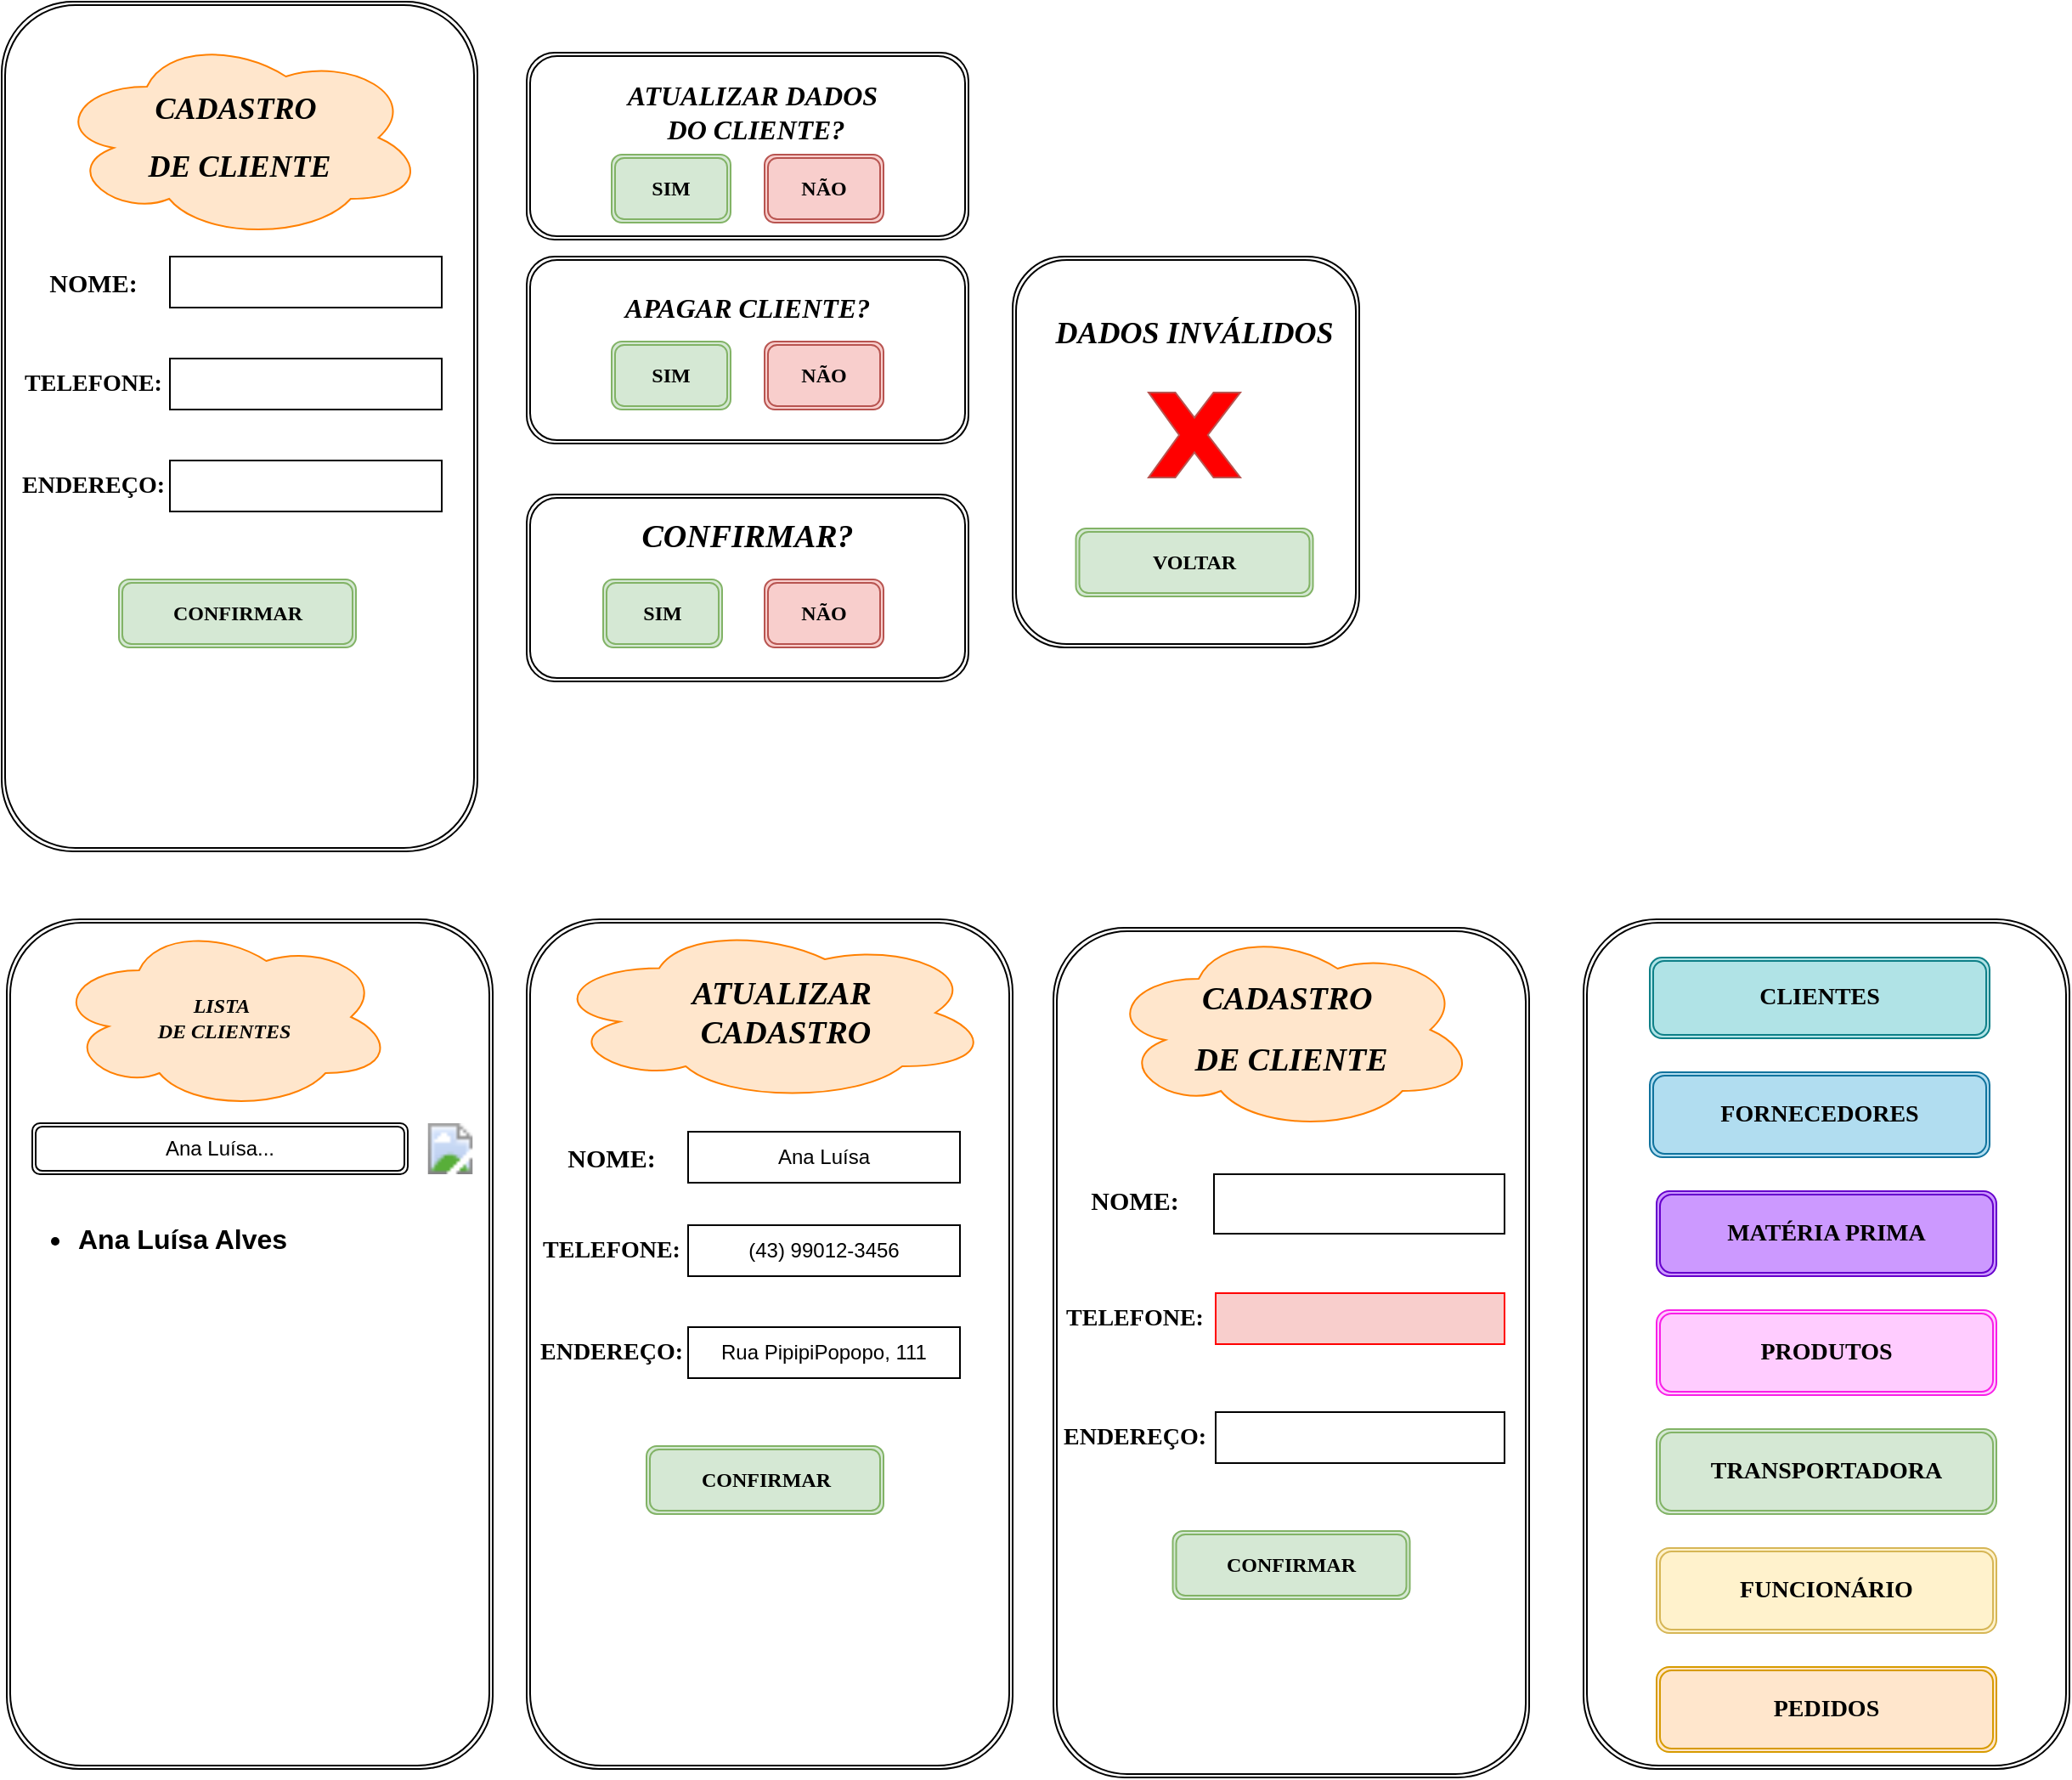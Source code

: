 <mxfile version="24.4.9" type="device" pages="4">
  <diagram name="Página-1" id="_S_w9w5pg14a1K505Iac">
    <mxGraphModel dx="2049" dy="1117" grid="1" gridSize="10" guides="1" tooltips="1" connect="1" arrows="1" fold="1" page="1" pageScale="1" pageWidth="827" pageHeight="1169" math="0" shadow="0">
      <root>
        <mxCell id="0" />
        <mxCell id="1" parent="0" />
        <mxCell id="9rAJPEWSSfQrV0Wu2TRW-1" value="" style="shape=ext;double=1;rounded=1;whiteSpace=wrap;html=1;" parent="1" vertex="1">
          <mxGeometry x="271" y="90" width="280" height="500" as="geometry" />
        </mxCell>
        <UserObject label="" treeRoot="1" id="9rAJPEWSSfQrV0Wu2TRW-6">
          <mxCell style="whiteSpace=wrap;html=1;align=center;treeFolding=1;treeMoving=1;newEdgeStyle={&quot;edgeStyle&quot;:&quot;elbowEdgeStyle&quot;,&quot;startArrow&quot;:&quot;none&quot;,&quot;endArrow&quot;:&quot;none&quot;};" parent="1" vertex="1">
            <mxGeometry x="370" y="240" width="160" height="30" as="geometry" />
          </mxCell>
        </UserObject>
        <mxCell id="9rAJPEWSSfQrV0Wu2TRW-7" value="NOME:" style="text;html=1;align=center;verticalAlign=middle;whiteSpace=wrap;rounded=0;fontStyle=1;fontFamily=Comic Sans MS;fontSize=15;" parent="1" vertex="1">
          <mxGeometry x="290" y="240" width="70" height="30" as="geometry" />
        </mxCell>
        <mxCell id="9rAJPEWSSfQrV0Wu2TRW-8" value="TELEFONE:" style="text;html=1;align=center;verticalAlign=middle;whiteSpace=wrap;rounded=0;fontFamily=Comic Sans MS;fontStyle=1;fontSize=14;" parent="1" vertex="1">
          <mxGeometry x="295" y="300" width="60" height="30" as="geometry" />
        </mxCell>
        <UserObject label="" treeRoot="1" id="9rAJPEWSSfQrV0Wu2TRW-9">
          <mxCell style="whiteSpace=wrap;html=1;align=center;treeFolding=1;treeMoving=1;newEdgeStyle={&quot;edgeStyle&quot;:&quot;elbowEdgeStyle&quot;,&quot;startArrow&quot;:&quot;none&quot;,&quot;endArrow&quot;:&quot;none&quot;};" parent="1" vertex="1">
            <mxGeometry x="370" y="300" width="160" height="30" as="geometry" />
          </mxCell>
        </UserObject>
        <mxCell id="9rAJPEWSSfQrV0Wu2TRW-10" value="ENDEREÇO:" style="text;html=1;align=center;verticalAlign=middle;whiteSpace=wrap;rounded=0;fontFamily=Comic Sans MS;fontStyle=1;fontSize=14;" parent="1" vertex="1">
          <mxGeometry x="295" y="360" width="60" height="30" as="geometry" />
        </mxCell>
        <UserObject label="" treeRoot="1" id="9rAJPEWSSfQrV0Wu2TRW-11">
          <mxCell style="whiteSpace=wrap;html=1;align=center;treeFolding=1;treeMoving=1;newEdgeStyle={&quot;edgeStyle&quot;:&quot;elbowEdgeStyle&quot;,&quot;startArrow&quot;:&quot;none&quot;,&quot;endArrow&quot;:&quot;none&quot;};" parent="1" vertex="1">
            <mxGeometry x="370" y="360" width="160" height="30" as="geometry" />
          </mxCell>
        </UserObject>
        <mxCell id="9rAJPEWSSfQrV0Wu2TRW-16" value="&lt;h1 style=&quot;font-size: 18px;&quot;&gt;&lt;font style=&quot;font-size: 18px;&quot; face=&quot;Verdana&quot;&gt;CADASTRO&amp;nbsp;&lt;/font&gt;&lt;/h1&gt;&lt;h1 style=&quot;font-size: 18px;&quot;&gt;&lt;font style=&quot;font-size: 18px;&quot;&gt;DE CLIENTE&lt;/font&gt;&lt;/h1&gt;" style="ellipse;shape=cloud;whiteSpace=wrap;html=1;fontStyle=2;fontSize=18;fontFamily=Verdana;fillColor=#FFE6CC;strokeColor=#FF8000;" parent="1" vertex="1">
          <mxGeometry x="302" y="110" width="218" height="120" as="geometry" />
        </mxCell>
        <mxCell id="9rAJPEWSSfQrV0Wu2TRW-17" value="" style="shape=ext;double=1;rounded=1;whiteSpace=wrap;html=1;" parent="1" vertex="1">
          <mxGeometry x="274" y="630" width="286" height="500" as="geometry" />
        </mxCell>
        <mxCell id="9rAJPEWSSfQrV0Wu2TRW-19" value="&lt;h1 style=&quot;font-size: 19px;&quot;&gt;&lt;br&gt;&lt;/h1&gt;" style="ellipse;shape=cloud;whiteSpace=wrap;html=1;fontSize=15;fillColor=#FFE6CC;strokeColor=#FF8000;fontFamily=Verdana;" parent="1" vertex="1">
          <mxGeometry x="302" y="632.5" width="199.5" height="110" as="geometry" />
        </mxCell>
        <mxCell id="9rAJPEWSSfQrV0Wu2TRW-22" value="Ana Luísa..." style="shape=ext;double=1;rounded=1;whiteSpace=wrap;html=1;" parent="1" vertex="1">
          <mxGeometry x="289" y="750" width="221" height="30" as="geometry" />
        </mxCell>
        <mxCell id="9rAJPEWSSfQrV0Wu2TRW-26" value="" style="shape=image;html=1;verticalLabelPosition=bottom;verticalAlign=top;imageAspect=1;aspect=fixed;image=https://cdn-icons-png.flaticon.com/512/2015/2015046.png;" parent="1" vertex="1">
          <mxGeometry x="520" y="750" width="30" height="30" as="geometry" />
        </mxCell>
        <mxCell id="9rAJPEWSSfQrV0Wu2TRW-28" value="" style="shape=ext;double=1;rounded=1;whiteSpace=wrap;html=1;" parent="1" vertex="1">
          <mxGeometry x="580" y="240" width="260" height="110" as="geometry" />
        </mxCell>
        <mxCell id="9rAJPEWSSfQrV0Wu2TRW-29" value="&lt;font style=&quot;font-size: 16px;&quot; face=&quot;Verdana&quot;&gt;&lt;i style=&quot;font-size: 16px;&quot;&gt;&lt;b style=&quot;font-size: 16px;&quot;&gt;APAGAR CLIENTE?&lt;/b&gt;&lt;/i&gt;&lt;/font&gt;" style="text;html=1;align=center;verticalAlign=middle;whiteSpace=wrap;rounded=0;fontSize=16;" parent="1" vertex="1">
          <mxGeometry x="625" y="250" width="170" height="40" as="geometry" />
        </mxCell>
        <mxCell id="9rAJPEWSSfQrV0Wu2TRW-30" value="&lt;font face=&quot;Verdana&quot;&gt;&lt;b style=&quot;&quot;&gt;SIM&lt;/b&gt;&lt;/font&gt;" style="shape=ext;double=1;rounded=1;whiteSpace=wrap;html=1;fillColor=#d5e8d4;strokeColor=#82b366;" parent="1" vertex="1">
          <mxGeometry x="630" y="290" width="70" height="40" as="geometry" />
        </mxCell>
        <mxCell id="9rAJPEWSSfQrV0Wu2TRW-31" value="&lt;font face=&quot;Verdana&quot;&gt;&lt;b&gt;NÃO&lt;/b&gt;&lt;/font&gt;" style="shape=ext;double=1;rounded=1;whiteSpace=wrap;html=1;fillColor=#f8cecc;strokeColor=#b85450;" parent="1" vertex="1">
          <mxGeometry x="720" y="290" width="70" height="40" as="geometry" />
        </mxCell>
        <mxCell id="9rAJPEWSSfQrV0Wu2TRW-32" value="&lt;font face=&quot;Verdana&quot;&gt;&lt;b&gt;CONFIRMAR&lt;/b&gt;&lt;/font&gt;" style="shape=ext;double=1;rounded=1;whiteSpace=wrap;html=1;fillColor=#d5e8d4;strokeColor=#82b366;" parent="1" vertex="1">
          <mxGeometry x="340" y="430" width="139.5" height="40" as="geometry" />
        </mxCell>
        <mxCell id="9rAJPEWSSfQrV0Wu2TRW-35" value="&lt;ul style=&quot;font-size: 16px;&quot;&gt;&lt;li style=&quot;font-size: 16px;&quot;&gt;&lt;b&gt;Ana Luísa Alves&lt;/b&gt;&lt;/li&gt;&lt;/ul&gt;" style="text;strokeColor=none;fillColor=none;html=1;whiteSpace=wrap;verticalAlign=middle;overflow=hidden;fontSize=16;" parent="1" vertex="1">
          <mxGeometry x="274" y="790" width="211" height="40" as="geometry" />
        </mxCell>
        <mxCell id="9rAJPEWSSfQrV0Wu2TRW-36" value="" style="shape=image;html=1;verticalLabelPosition=bottom;verticalAlign=top;imageAspect=0;image=https://cdn-icons-png.flaticon.com/512/269/269074.png;" parent="1" vertex="1">
          <mxGeometry x="449.5" y="800" width="30" height="30" as="geometry" />
        </mxCell>
        <mxCell id="9rAJPEWSSfQrV0Wu2TRW-37" value="" style="shape=ext;double=1;rounded=1;whiteSpace=wrap;html=1;" parent="1" vertex="1">
          <mxGeometry x="580" y="630" width="286" height="500" as="geometry" />
        </mxCell>
        <mxCell id="9rAJPEWSSfQrV0Wu2TRW-40" value="" style="shape=ext;double=1;rounded=1;whiteSpace=wrap;html=1;" parent="1" vertex="1">
          <mxGeometry x="580" y="120" width="260" height="110" as="geometry" />
        </mxCell>
        <mxCell id="9rAJPEWSSfQrV0Wu2TRW-41" value="ATUALIZAR DADOS&amp;nbsp;&lt;div style=&quot;font-size: 16px;&quot;&gt;DO CLIENTE?&lt;/div&gt;" style="text;html=1;align=center;verticalAlign=middle;whiteSpace=wrap;rounded=0;fontFamily=Verdana;fontStyle=3;fontSize=16;" parent="1" vertex="1">
          <mxGeometry x="620" y="140" width="190" height="30" as="geometry" />
        </mxCell>
        <mxCell id="9rAJPEWSSfQrV0Wu2TRW-42" value="&lt;font face=&quot;Verdana&quot;&gt;&lt;b style=&quot;&quot;&gt;SIM&lt;/b&gt;&lt;/font&gt;" style="shape=ext;double=1;rounded=1;whiteSpace=wrap;html=1;fillColor=#d5e8d4;strokeColor=#82b366;" parent="1" vertex="1">
          <mxGeometry x="630" y="180" width="70" height="40" as="geometry" />
        </mxCell>
        <mxCell id="9rAJPEWSSfQrV0Wu2TRW-44" value="&lt;font face=&quot;Verdana&quot;&gt;&lt;b&gt;NÃO&lt;/b&gt;&lt;/font&gt;" style="shape=ext;double=1;rounded=1;whiteSpace=wrap;html=1;fillColor=#f8cecc;strokeColor=#b85450;" parent="1" vertex="1">
          <mxGeometry x="720" y="180" width="70" height="40" as="geometry" />
        </mxCell>
        <mxCell id="9rAJPEWSSfQrV0Wu2TRW-45" value="" style="shape=ext;double=1;rounded=1;whiteSpace=wrap;html=1;" parent="1" vertex="1">
          <mxGeometry x="580" y="380" width="260" height="110" as="geometry" />
        </mxCell>
        <mxCell id="9rAJPEWSSfQrV0Wu2TRW-46" value="&lt;font face=&quot;Verdana&quot;&gt;CONFIRMAR?&lt;/font&gt;" style="text;html=1;align=center;verticalAlign=middle;whiteSpace=wrap;rounded=0;fontStyle=3;fontSize=19;fontFamily=Helvetica;" parent="1" vertex="1">
          <mxGeometry x="680" y="390" width="60" height="30" as="geometry" />
        </mxCell>
        <mxCell id="9rAJPEWSSfQrV0Wu2TRW-48" value="&lt;font face=&quot;Verdana&quot;&gt;&lt;b style=&quot;&quot;&gt;SIM&lt;/b&gt;&lt;/font&gt;" style="shape=ext;double=1;rounded=1;whiteSpace=wrap;html=1;fillColor=#d5e8d4;strokeColor=#82b366;" parent="1" vertex="1">
          <mxGeometry x="625" y="430" width="70" height="40" as="geometry" />
        </mxCell>
        <mxCell id="9rAJPEWSSfQrV0Wu2TRW-49" value="&lt;font face=&quot;Verdana&quot;&gt;&lt;b&gt;NÃO&lt;/b&gt;&lt;/font&gt;" style="shape=ext;double=1;rounded=1;whiteSpace=wrap;html=1;fillColor=#f8cecc;strokeColor=#b85450;" parent="1" vertex="1">
          <mxGeometry x="720" y="430" width="70" height="40" as="geometry" />
        </mxCell>
        <mxCell id="9rAJPEWSSfQrV0Wu2TRW-50" value="" style="shape=ext;double=1;rounded=1;whiteSpace=wrap;html=1;" parent="1" vertex="1">
          <mxGeometry x="866" y="240" width="204" height="230" as="geometry" />
        </mxCell>
        <mxCell id="9rAJPEWSSfQrV0Wu2TRW-51" value="DADOS INVÁLIDOS" style="text;html=1;align=center;verticalAlign=middle;whiteSpace=wrap;rounded=0;fontStyle=3;fontFamily=Verdana;fontSize=18;" parent="1" vertex="1">
          <mxGeometry x="876" y="260" width="194" height="50" as="geometry" />
        </mxCell>
        <mxCell id="9rAJPEWSSfQrV0Wu2TRW-53" value="" style="verticalLabelPosition=bottom;verticalAlign=top;html=1;shape=mxgraph.basic.x;fillColor=#FF0000;strokeColor=#b85450;" parent="1" vertex="1">
          <mxGeometry x="946" y="320" width="54" height="50" as="geometry" />
        </mxCell>
        <mxCell id="9rAJPEWSSfQrV0Wu2TRW-60" value="&lt;font face=&quot;Verdana&quot;&gt;&lt;b&gt;VOLTAR&lt;/b&gt;&lt;/font&gt;" style="shape=ext;double=1;rounded=1;whiteSpace=wrap;html=1;fillColor=#d5e8d4;strokeColor=#82b366;" parent="1" vertex="1">
          <mxGeometry x="903.25" y="400" width="139.5" height="40" as="geometry" />
        </mxCell>
        <mxCell id="9rAJPEWSSfQrV0Wu2TRW-68" value="NOME:" style="text;html=1;align=center;verticalAlign=middle;whiteSpace=wrap;rounded=0;fontStyle=1;fontFamily=Comic Sans MS;fontSize=15;" parent="1" vertex="1">
          <mxGeometry x="600" y="760" width="60" height="20" as="geometry" />
        </mxCell>
        <mxCell id="9rAJPEWSSfQrV0Wu2TRW-69" value="TELEFONE:" style="text;html=1;align=center;verticalAlign=middle;whiteSpace=wrap;rounded=0;fontFamily=Comic Sans MS;fontStyle=1;fontSize=14;" parent="1" vertex="1">
          <mxGeometry x="600" y="810" width="60" height="30" as="geometry" />
        </mxCell>
        <mxCell id="9rAJPEWSSfQrV0Wu2TRW-70" value="ENDEREÇO:" style="text;html=1;align=center;verticalAlign=middle;whiteSpace=wrap;rounded=0;fontFamily=Comic Sans MS;fontStyle=1;fontSize=14;" parent="1" vertex="1">
          <mxGeometry x="600" y="870" width="60" height="30" as="geometry" />
        </mxCell>
        <UserObject label="Rua PipipiPopopo, 111" treeRoot="1" id="9rAJPEWSSfQrV0Wu2TRW-72">
          <mxCell style="whiteSpace=wrap;html=1;align=center;treeFolding=1;treeMoving=1;newEdgeStyle={&quot;edgeStyle&quot;:&quot;elbowEdgeStyle&quot;,&quot;startArrow&quot;:&quot;none&quot;,&quot;endArrow&quot;:&quot;none&quot;};" parent="1" vertex="1">
            <mxGeometry x="675" y="870" width="160" height="30" as="geometry" />
          </mxCell>
        </UserObject>
        <UserObject label="(43) 99012-3456" treeRoot="1" id="9rAJPEWSSfQrV0Wu2TRW-73">
          <mxCell style="whiteSpace=wrap;html=1;align=center;treeFolding=1;treeMoving=1;newEdgeStyle={&quot;edgeStyle&quot;:&quot;elbowEdgeStyle&quot;,&quot;startArrow&quot;:&quot;none&quot;,&quot;endArrow&quot;:&quot;none&quot;};" parent="1" vertex="1">
            <mxGeometry x="675" y="810" width="160" height="30" as="geometry" />
          </mxCell>
        </UserObject>
        <UserObject label="Ana Luísa" treeRoot="1" id="9rAJPEWSSfQrV0Wu2TRW-74">
          <mxCell style="whiteSpace=wrap;html=1;align=center;treeFolding=1;treeMoving=1;newEdgeStyle={&quot;edgeStyle&quot;:&quot;elbowEdgeStyle&quot;,&quot;startArrow&quot;:&quot;none&quot;,&quot;endArrow&quot;:&quot;none&quot;};" parent="1" vertex="1">
            <mxGeometry x="675" y="755" width="160" height="30" as="geometry" />
          </mxCell>
        </UserObject>
        <mxCell id="9rAJPEWSSfQrV0Wu2TRW-75" value="" style="ellipse;shape=cloud;whiteSpace=wrap;html=1;fillColor=#FFE6CC;strokeColor=#FF8000;" parent="1" vertex="1">
          <mxGeometry x="593" y="632.5" width="260" height="105" as="geometry" />
        </mxCell>
        <mxCell id="9rAJPEWSSfQrV0Wu2TRW-76" value="&lt;font face=&quot;Verdana&quot;&gt;ATUALIZAR&amp;nbsp;&lt;/font&gt;&lt;div&gt;&lt;font face=&quot;Verdana&quot;&gt;CADASTRO&lt;/font&gt;&lt;/div&gt;" style="text;html=1;align=center;verticalAlign=middle;whiteSpace=wrap;rounded=0;fontStyle=3;fontSize=19;fontFamily=Georgia;" parent="1" vertex="1">
          <mxGeometry x="600" y="670" width="265" height="30" as="geometry" />
        </mxCell>
        <mxCell id="9rAJPEWSSfQrV0Wu2TRW-78" value="LISTA&amp;nbsp;&lt;div&gt;DE CLIENTES&lt;/div&gt;" style="text;html=1;align=center;verticalAlign=middle;whiteSpace=wrap;rounded=0;fontStyle=3;fontFamily=Verdana;" parent="1" vertex="1">
          <mxGeometry x="356.75" y="672.5" width="90" height="30" as="geometry" />
        </mxCell>
        <mxCell id="9rAJPEWSSfQrV0Wu2TRW-79" value="&lt;font face=&quot;Verdana&quot;&gt;&lt;b&gt;CONFIRMAR&lt;/b&gt;&lt;/font&gt;" style="shape=ext;double=1;rounded=1;whiteSpace=wrap;html=1;fillColor=#d5e8d4;strokeColor=#82b366;" parent="1" vertex="1">
          <mxGeometry x="650.5" y="940" width="139.5" height="40" as="geometry" />
        </mxCell>
        <mxCell id="9rAJPEWSSfQrV0Wu2TRW-80" value="" style="shape=ext;double=1;rounded=1;whiteSpace=wrap;html=1;" parent="1" vertex="1">
          <mxGeometry x="890" y="635" width="280" height="500" as="geometry" />
        </mxCell>
        <mxCell id="9rAJPEWSSfQrV0Wu2TRW-81" value="&lt;h1 style=&quot;font-size: 19px;&quot;&gt;&lt;font face=&quot;Verdana&quot; style=&quot;font-size: 19px;&quot;&gt;CADASTRO&amp;nbsp;&lt;/font&gt;&lt;/h1&gt;&lt;h1 style=&quot;font-size: 19px;&quot;&gt;&lt;font style=&quot;font-size: 19px;&quot;&gt;DE CLIENTE&lt;/font&gt;&lt;/h1&gt;" style="ellipse;shape=cloud;whiteSpace=wrap;html=1;fontStyle=2;fontSize=19;fontFamily=Verdana;fillColor=#FFE6CC;strokeColor=#FF8000;" parent="1" vertex="1">
          <mxGeometry x="921" y="635" width="218" height="120" as="geometry" />
        </mxCell>
        <mxCell id="9rAJPEWSSfQrV0Wu2TRW-82" value="NOME:" style="text;html=1;align=center;verticalAlign=middle;whiteSpace=wrap;rounded=0;fontStyle=1;fontFamily=Comic Sans MS;fontSize=15;" parent="1" vertex="1">
          <mxGeometry x="903.25" y="780" width="70" height="30" as="geometry" />
        </mxCell>
        <mxCell id="9rAJPEWSSfQrV0Wu2TRW-83" value="TELEFONE:" style="text;html=1;align=center;verticalAlign=middle;whiteSpace=wrap;rounded=0;fontFamily=Comic Sans MS;fontStyle=1;fontSize=14;" parent="1" vertex="1">
          <mxGeometry x="908.25" y="850" width="60" height="30" as="geometry" />
        </mxCell>
        <mxCell id="9rAJPEWSSfQrV0Wu2TRW-84" value="ENDEREÇO:" style="text;html=1;align=center;verticalAlign=middle;whiteSpace=wrap;rounded=0;fontFamily=Comic Sans MS;fontStyle=1;fontSize=14;" parent="1" vertex="1">
          <mxGeometry x="908.25" y="920" width="60" height="30" as="geometry" />
        </mxCell>
        <UserObject label="" treeRoot="1" id="9rAJPEWSSfQrV0Wu2TRW-85">
          <mxCell style="whiteSpace=wrap;html=1;align=center;treeFolding=1;treeMoving=1;newEdgeStyle={&quot;edgeStyle&quot;:&quot;elbowEdgeStyle&quot;,&quot;startArrow&quot;:&quot;none&quot;,&quot;endArrow&quot;:&quot;none&quot;};" parent="1" vertex="1">
            <mxGeometry x="985.5" y="920" width="170" height="30" as="geometry" />
          </mxCell>
        </UserObject>
        <UserObject label="" treeRoot="1" id="9rAJPEWSSfQrV0Wu2TRW-86">
          <mxCell style="whiteSpace=wrap;html=1;align=center;treeFolding=1;treeMoving=1;newEdgeStyle={&quot;edgeStyle&quot;:&quot;elbowEdgeStyle&quot;,&quot;startArrow&quot;:&quot;none&quot;,&quot;endArrow&quot;:&quot;none&quot;};fillColor=#f8cecc;strokeColor=#FF0000;" parent="1" vertex="1">
            <mxGeometry x="985.5" y="850" width="170" height="30" as="geometry" />
          </mxCell>
        </UserObject>
        <UserObject label="" treeRoot="1" id="9rAJPEWSSfQrV0Wu2TRW-87">
          <mxCell style="whiteSpace=wrap;html=1;align=center;treeFolding=1;treeMoving=1;newEdgeStyle={&quot;edgeStyle&quot;:&quot;elbowEdgeStyle&quot;,&quot;startArrow&quot;:&quot;none&quot;,&quot;endArrow&quot;:&quot;none&quot;};" parent="1" vertex="1">
            <mxGeometry x="984.5" y="780" width="171" height="35" as="geometry" />
          </mxCell>
        </UserObject>
        <mxCell id="9rAJPEWSSfQrV0Wu2TRW-91" value="&lt;font face=&quot;Verdana&quot;&gt;&lt;b&gt;CONFIRMAR&lt;/b&gt;&lt;/font&gt;" style="shape=ext;double=1;rounded=1;whiteSpace=wrap;html=1;fillColor=#d5e8d4;strokeColor=#82b366;" parent="1" vertex="1">
          <mxGeometry x="960.25" y="990" width="139.5" height="40" as="geometry" />
        </mxCell>
        <mxCell id="CuhVgCPP8AtplbJD4nhm-1" value="" style="shape=ext;double=1;rounded=1;whiteSpace=wrap;html=1;" vertex="1" parent="1">
          <mxGeometry x="1202" y="630" width="286" height="500" as="geometry" />
        </mxCell>
        <mxCell id="CuhVgCPP8AtplbJD4nhm-5" value="&lt;b&gt;&lt;font style=&quot;font-size: 14px;&quot; face=&quot;Verdana&quot;&gt;CLIENTES&lt;/font&gt;&lt;/b&gt;" style="shape=ext;double=1;rounded=1;whiteSpace=wrap;html=1;fillColor=#b0e3e6;strokeColor=#0e8088;" vertex="1" parent="1">
          <mxGeometry x="1241" y="652.5" width="200" height="47.5" as="geometry" />
        </mxCell>
        <mxCell id="CuhVgCPP8AtplbJD4nhm-6" value="&lt;b&gt;&lt;font style=&quot;font-size: 14px;&quot; face=&quot;Verdana&quot;&gt;FORNECEDORES&lt;/font&gt;&lt;/b&gt;" style="shape=ext;double=1;rounded=1;whiteSpace=wrap;html=1;fillColor=#b1ddf0;strokeColor=#10739e;" vertex="1" parent="1">
          <mxGeometry x="1241" y="720" width="200" height="50" as="geometry" />
        </mxCell>
        <mxCell id="CuhVgCPP8AtplbJD4nhm-7" value="&lt;font face=&quot;Verdana&quot;&gt;&lt;span style=&quot;font-size: 14px;&quot;&gt;&lt;b&gt;MATÉRIA PRIMA&lt;/b&gt;&lt;/span&gt;&lt;/font&gt;" style="shape=ext;double=1;rounded=1;whiteSpace=wrap;html=1;fillColor=#CC99FF;strokeColor=#6600CC;" vertex="1" parent="1">
          <mxGeometry x="1245" y="790" width="200" height="50" as="geometry" />
        </mxCell>
        <mxCell id="CuhVgCPP8AtplbJD4nhm-8" value="&lt;b&gt;&lt;font style=&quot;font-size: 14px;&quot; face=&quot;Verdana&quot;&gt;PRODUTOS&lt;/font&gt;&lt;/b&gt;" style="shape=ext;double=1;rounded=1;whiteSpace=wrap;html=1;fillColor=#FFCCFF;strokeColor=#f91fe7;" vertex="1" parent="1">
          <mxGeometry x="1245" y="860" width="200" height="50" as="geometry" />
        </mxCell>
        <mxCell id="CuhVgCPP8AtplbJD4nhm-9" value="&lt;b&gt;&lt;font style=&quot;font-size: 14px;&quot; face=&quot;Verdana&quot;&gt;TRANSPORTADORA&lt;/font&gt;&lt;/b&gt;" style="shape=ext;double=1;rounded=1;whiteSpace=wrap;html=1;fillColor=#d5e8d4;gradientColor=none;strokeColor=#82b366;" vertex="1" parent="1">
          <mxGeometry x="1245" y="930" width="200" height="50" as="geometry" />
        </mxCell>
        <mxCell id="CuhVgCPP8AtplbJD4nhm-10" value="&lt;b&gt;&lt;font style=&quot;font-size: 14px;&quot; face=&quot;Verdana&quot;&gt;FUNCIONÁRIO&lt;/font&gt;&lt;/b&gt;" style="shape=ext;double=1;rounded=1;whiteSpace=wrap;html=1;fillColor=#fff2cc;strokeColor=#d6b656;" vertex="1" parent="1">
          <mxGeometry x="1245" y="1000" width="200" height="50" as="geometry" />
        </mxCell>
        <mxCell id="CuhVgCPP8AtplbJD4nhm-11" value="&lt;font face=&quot;Verdana&quot;&gt;&lt;span style=&quot;font-size: 14px;&quot;&gt;&lt;b&gt;PEDIDOS&lt;/b&gt;&lt;/span&gt;&lt;/font&gt;" style="shape=ext;double=1;rounded=1;whiteSpace=wrap;html=1;fillColor=#ffe6cc;strokeColor=#d79b00;" vertex="1" parent="1">
          <mxGeometry x="1245" y="1070" width="200" height="50" as="geometry" />
        </mxCell>
      </root>
    </mxGraphModel>
  </diagram>
  <diagram id="AyRA6ZqEg2DmLlDodCSl" name="Página-2">
    <mxGraphModel dx="2049" dy="1117" grid="1" gridSize="10" guides="1" tooltips="1" connect="1" arrows="1" fold="1" page="1" pageScale="1" pageWidth="827" pageHeight="1169" math="0" shadow="0">
      <root>
        <mxCell id="0" />
        <mxCell id="1" parent="0" />
        <mxCell id="4hy7FEDMK645bhSUUood-1" value="" style="shape=ext;double=1;rounded=1;whiteSpace=wrap;html=1;" parent="1" vertex="1">
          <mxGeometry x="271" y="90" width="280" height="500" as="geometry" />
        </mxCell>
        <UserObject label="" treeRoot="1" id="4hy7FEDMK645bhSUUood-2">
          <mxCell style="whiteSpace=wrap;html=1;align=center;treeFolding=1;treeMoving=1;newEdgeStyle={&quot;edgeStyle&quot;:&quot;elbowEdgeStyle&quot;,&quot;startArrow&quot;:&quot;none&quot;,&quot;endArrow&quot;:&quot;none&quot;};" parent="1" vertex="1">
            <mxGeometry x="370" y="220" width="160" height="30" as="geometry" />
          </mxCell>
        </UserObject>
        <mxCell id="4hy7FEDMK645bhSUUood-3" value="NOME:" style="text;html=1;align=center;verticalAlign=middle;whiteSpace=wrap;rounded=0;fontStyle=1;fontFamily=Comic Sans MS;fontSize=15;" parent="1" vertex="1">
          <mxGeometry x="286.75" y="220" width="70" height="30" as="geometry" />
        </mxCell>
        <mxCell id="4hy7FEDMK645bhSUUood-4" value="TELEFONE:" style="text;html=1;align=center;verticalAlign=middle;whiteSpace=wrap;rounded=0;fontFamily=Comic Sans MS;fontStyle=1;fontSize=14;" parent="1" vertex="1">
          <mxGeometry x="292.5" y="280" width="60" height="30" as="geometry" />
        </mxCell>
        <UserObject label="" treeRoot="1" id="4hy7FEDMK645bhSUUood-5">
          <mxCell style="whiteSpace=wrap;html=1;align=center;treeFolding=1;treeMoving=1;newEdgeStyle={&quot;edgeStyle&quot;:&quot;elbowEdgeStyle&quot;,&quot;startArrow&quot;:&quot;none&quot;,&quot;endArrow&quot;:&quot;none&quot;};" parent="1" vertex="1">
            <mxGeometry x="370" y="280" width="160" height="30" as="geometry" />
          </mxCell>
        </UserObject>
        <mxCell id="4hy7FEDMK645bhSUUood-6" value="E-MAIL:" style="text;html=1;align=center;verticalAlign=middle;whiteSpace=wrap;rounded=0;fontFamily=Comic Sans MS;fontStyle=1;fontSize=14;" parent="1" vertex="1">
          <mxGeometry x="289" y="340" width="65" height="30" as="geometry" />
        </mxCell>
        <UserObject label="" treeRoot="1" id="4hy7FEDMK645bhSUUood-7">
          <mxCell style="whiteSpace=wrap;html=1;align=center;treeFolding=1;treeMoving=1;newEdgeStyle={&quot;edgeStyle&quot;:&quot;elbowEdgeStyle&quot;,&quot;startArrow&quot;:&quot;none&quot;,&quot;endArrow&quot;:&quot;none&quot;};" parent="1" vertex="1">
            <mxGeometry x="370" y="340" width="160" height="30" as="geometry" />
          </mxCell>
        </UserObject>
        <mxCell id="4hy7FEDMK645bhSUUood-8" value="&lt;h1 style=&quot;font-size: 17px;&quot;&gt;CADASTRO DO FORNECEDOR&lt;/h1&gt;" style="ellipse;shape=cloud;whiteSpace=wrap;html=1;fontStyle=2;fontSize=17;fontFamily=Verdana;fillColor=#ffe6cc;strokeColor=#d79b00;" parent="1" vertex="1">
          <mxGeometry x="290" y="90" width="230" height="120" as="geometry" />
        </mxCell>
        <mxCell id="4hy7FEDMK645bhSUUood-9" value="" style="shape=ext;double=1;rounded=1;whiteSpace=wrap;html=1;" parent="1" vertex="1">
          <mxGeometry x="274" y="630" width="286" height="500" as="geometry" />
        </mxCell>
        <mxCell id="4hy7FEDMK645bhSUUood-10" value="&lt;h1 style=&quot;font-size: 19px;&quot;&gt;&lt;i&gt;LISTA DE FORNECEDORES&lt;/i&gt;&lt;/h1&gt;" style="ellipse;shape=cloud;whiteSpace=wrap;html=1;fontSize=15;fillColor=#FFE6CC;strokeColor=#FF8000;fontFamily=Verdana;" parent="1" vertex="1">
          <mxGeometry x="278.75" y="635" width="270" height="117.5" as="geometry" />
        </mxCell>
        <mxCell id="4hy7FEDMK645bhSUUood-11" value="SN..." style="shape=ext;double=1;rounded=1;whiteSpace=wrap;html=1;" parent="1" vertex="1">
          <mxGeometry x="290" y="767.5" width="221" height="30" as="geometry" />
        </mxCell>
        <mxCell id="4hy7FEDMK645bhSUUood-12" value="" style="shape=image;html=1;verticalLabelPosition=bottom;verticalAlign=top;imageAspect=1;aspect=fixed;image=https://cdn-icons-png.flaticon.com/512/2015/2015046.png;" parent="1" vertex="1">
          <mxGeometry x="520" y="767.5" width="30" height="30" as="geometry" />
        </mxCell>
        <mxCell id="4hy7FEDMK645bhSUUood-13" value="" style="shape=ext;double=1;rounded=1;whiteSpace=wrap;html=1;" parent="1" vertex="1">
          <mxGeometry x="580" y="240" width="260" height="110" as="geometry" />
        </mxCell>
        <mxCell id="4hy7FEDMK645bhSUUood-14" value="&lt;font style=&quot;font-size: 16px;&quot; face=&quot;Verdana&quot;&gt;&lt;i style=&quot;font-size: 16px;&quot;&gt;&lt;b style=&quot;font-size: 16px;&quot;&gt;APAGAR FORNECEDOR?&lt;/b&gt;&lt;/i&gt;&lt;/font&gt;" style="text;html=1;align=center;verticalAlign=middle;whiteSpace=wrap;rounded=0;fontSize=16;" parent="1" vertex="1">
          <mxGeometry x="625" y="250" width="170" height="40" as="geometry" />
        </mxCell>
        <mxCell id="4hy7FEDMK645bhSUUood-15" value="&lt;font face=&quot;Verdana&quot;&gt;&lt;b style=&quot;&quot;&gt;SIM&lt;/b&gt;&lt;/font&gt;" style="shape=ext;double=1;rounded=1;whiteSpace=wrap;html=1;fillColor=#d5e8d4;strokeColor=#82b366;" parent="1" vertex="1">
          <mxGeometry x="630" y="290" width="70" height="40" as="geometry" />
        </mxCell>
        <mxCell id="4hy7FEDMK645bhSUUood-16" value="&lt;font face=&quot;Verdana&quot;&gt;&lt;b&gt;NÃO&lt;/b&gt;&lt;/font&gt;" style="shape=ext;double=1;rounded=1;whiteSpace=wrap;html=1;fillColor=#f8cecc;strokeColor=#b85450;" parent="1" vertex="1">
          <mxGeometry x="720" y="290" width="70" height="40" as="geometry" />
        </mxCell>
        <mxCell id="4hy7FEDMK645bhSUUood-17" value="&lt;font face=&quot;Verdana&quot;&gt;&lt;b&gt;CONFIRMAR&lt;/b&gt;&lt;/font&gt;" style="shape=ext;double=1;rounded=1;whiteSpace=wrap;html=1;fillColor=#d5e8d4;strokeColor=#82b366;" parent="1" vertex="1">
          <mxGeometry x="344" y="530" width="139.5" height="40" as="geometry" />
        </mxCell>
        <mxCell id="4hy7FEDMK645bhSUUood-18" value="&lt;ul style=&quot;font-size: 16px;&quot;&gt;&lt;li style=&quot;font-size: 16px;&quot;&gt;&lt;b&gt;SN Embalagens&lt;/b&gt;&lt;/li&gt;&lt;/ul&gt;" style="text;strokeColor=none;fillColor=none;html=1;whiteSpace=wrap;verticalAlign=middle;overflow=hidden;fontSize=16;" parent="1" vertex="1">
          <mxGeometry x="274" y="805" width="211" height="40" as="geometry" />
        </mxCell>
        <mxCell id="4hy7FEDMK645bhSUUood-19" value="" style="shape=image;html=1;verticalLabelPosition=bottom;verticalAlign=top;imageAspect=0;image=https://cdn-icons-png.flaticon.com/512/269/269074.png;" parent="1" vertex="1">
          <mxGeometry x="449.5" y="815" width="30" height="30" as="geometry" />
        </mxCell>
        <mxCell id="4hy7FEDMK645bhSUUood-20" value="" style="shape=ext;double=1;rounded=1;whiteSpace=wrap;html=1;" parent="1" vertex="1">
          <mxGeometry x="580" y="630" width="286" height="500" as="geometry" />
        </mxCell>
        <mxCell id="4hy7FEDMK645bhSUUood-21" value="" style="shape=ext;double=1;rounded=1;whiteSpace=wrap;html=1;" parent="1" vertex="1">
          <mxGeometry x="580" y="120" width="260" height="110" as="geometry" />
        </mxCell>
        <mxCell id="4hy7FEDMK645bhSUUood-22" value="ATUALIZAR DADOS&amp;nbsp;&lt;div style=&quot;font-size: 16px;&quot;&gt;DO FORNECEDOR?&lt;/div&gt;" style="text;html=1;align=center;verticalAlign=middle;whiteSpace=wrap;rounded=0;fontFamily=Verdana;fontStyle=3;fontSize=16;" parent="1" vertex="1">
          <mxGeometry x="620" y="140" width="190" height="30" as="geometry" />
        </mxCell>
        <mxCell id="4hy7FEDMK645bhSUUood-23" value="&lt;font face=&quot;Verdana&quot;&gt;&lt;b style=&quot;&quot;&gt;SIM&lt;/b&gt;&lt;/font&gt;" style="shape=ext;double=1;rounded=1;whiteSpace=wrap;html=1;fillColor=#d5e8d4;strokeColor=#82b366;" parent="1" vertex="1">
          <mxGeometry x="630" y="180" width="70" height="40" as="geometry" />
        </mxCell>
        <mxCell id="4hy7FEDMK645bhSUUood-24" value="&lt;font face=&quot;Verdana&quot;&gt;&lt;b&gt;NÃO&lt;/b&gt;&lt;/font&gt;" style="shape=ext;double=1;rounded=1;whiteSpace=wrap;html=1;fillColor=#f8cecc;strokeColor=#b85450;" parent="1" vertex="1">
          <mxGeometry x="720" y="180" width="70" height="40" as="geometry" />
        </mxCell>
        <mxCell id="4hy7FEDMK645bhSUUood-25" value="" style="shape=ext;double=1;rounded=1;whiteSpace=wrap;html=1;" parent="1" vertex="1">
          <mxGeometry x="580" y="380" width="260" height="110" as="geometry" />
        </mxCell>
        <mxCell id="4hy7FEDMK645bhSUUood-26" value="&lt;font face=&quot;Verdana&quot;&gt;CONFIRMAR?&lt;/font&gt;" style="text;html=1;align=center;verticalAlign=middle;whiteSpace=wrap;rounded=0;fontStyle=3;fontSize=19;fontFamily=Helvetica;" parent="1" vertex="1">
          <mxGeometry x="680" y="390" width="60" height="30" as="geometry" />
        </mxCell>
        <mxCell id="4hy7FEDMK645bhSUUood-27" value="&lt;font face=&quot;Verdana&quot;&gt;&lt;b style=&quot;&quot;&gt;SIM&lt;/b&gt;&lt;/font&gt;" style="shape=ext;double=1;rounded=1;whiteSpace=wrap;html=1;fillColor=#d5e8d4;strokeColor=#82b366;" parent="1" vertex="1">
          <mxGeometry x="625" y="430" width="70" height="40" as="geometry" />
        </mxCell>
        <mxCell id="4hy7FEDMK645bhSUUood-28" value="&lt;font face=&quot;Verdana&quot;&gt;&lt;b&gt;NÃO&lt;/b&gt;&lt;/font&gt;" style="shape=ext;double=1;rounded=1;whiteSpace=wrap;html=1;fillColor=#f8cecc;strokeColor=#b85450;" parent="1" vertex="1">
          <mxGeometry x="720" y="430" width="70" height="40" as="geometry" />
        </mxCell>
        <mxCell id="4hy7FEDMK645bhSUUood-29" value="" style="shape=ext;double=1;rounded=1;whiteSpace=wrap;html=1;" parent="1" vertex="1">
          <mxGeometry x="866" y="240" width="204" height="230" as="geometry" />
        </mxCell>
        <mxCell id="4hy7FEDMK645bhSUUood-30" value="DADOS INVÁLIDOS" style="text;html=1;align=center;verticalAlign=middle;whiteSpace=wrap;rounded=0;fontStyle=3;fontFamily=Verdana;fontSize=18;" parent="1" vertex="1">
          <mxGeometry x="876" y="260" width="194" height="50" as="geometry" />
        </mxCell>
        <mxCell id="4hy7FEDMK645bhSUUood-31" value="" style="verticalLabelPosition=bottom;verticalAlign=top;html=1;shape=mxgraph.basic.x;fillColor=#FF0000;strokeColor=#b85450;" parent="1" vertex="1">
          <mxGeometry x="946" y="320" width="54" height="50" as="geometry" />
        </mxCell>
        <mxCell id="4hy7FEDMK645bhSUUood-32" value="&lt;font face=&quot;Verdana&quot;&gt;&lt;b&gt;VOLTAR&lt;/b&gt;&lt;/font&gt;" style="shape=ext;double=1;rounded=1;whiteSpace=wrap;html=1;fillColor=#d5e8d4;strokeColor=#82b366;" parent="1" vertex="1">
          <mxGeometry x="903.25" y="400" width="139.5" height="40" as="geometry" />
        </mxCell>
        <mxCell id="4hy7FEDMK645bhSUUood-33" value="RAZÃO&lt;div style=&quot;font-size: 14px;&quot;&gt;&amp;nbsp;SOCIAL:&lt;/div&gt;" style="text;html=1;align=center;verticalAlign=middle;whiteSpace=wrap;rounded=0;fontStyle=1;fontFamily=Comic Sans MS;fontSize=14;" parent="1" vertex="1">
          <mxGeometry x="565" y="785" width="130" height="20" as="geometry" />
        </mxCell>
        <mxCell id="4hy7FEDMK645bhSUUood-34" value="TELEFONE:" style="text;html=1;align=center;verticalAlign=middle;whiteSpace=wrap;rounded=0;fontFamily=Comic Sans MS;fontStyle=1;fontSize=14;" parent="1" vertex="1">
          <mxGeometry x="603" y="840" width="60" height="30" as="geometry" />
        </mxCell>
        <mxCell id="4hy7FEDMK645bhSUUood-35" value="E-MAIL:" style="text;html=1;align=center;verticalAlign=middle;whiteSpace=wrap;rounded=0;fontFamily=Comic Sans MS;fontStyle=1;fontSize=14;" parent="1" vertex="1">
          <mxGeometry x="593" y="905" width="70" height="30" as="geometry" />
        </mxCell>
        <UserObject label="SNembalagens2024@gmail.com" treeRoot="1" id="4hy7FEDMK645bhSUUood-36">
          <mxCell style="whiteSpace=wrap;html=1;align=center;treeFolding=1;treeMoving=1;newEdgeStyle={&quot;edgeStyle&quot;:&quot;elbowEdgeStyle&quot;,&quot;startArrow&quot;:&quot;none&quot;,&quot;endArrow&quot;:&quot;none&quot;};" parent="1" vertex="1">
            <mxGeometry x="663" y="900" width="190" height="40" as="geometry" />
          </mxCell>
        </UserObject>
        <UserObject label="(43) 99012-3456" treeRoot="1" id="4hy7FEDMK645bhSUUood-37">
          <mxCell style="whiteSpace=wrap;html=1;align=center;treeFolding=1;treeMoving=1;newEdgeStyle={&quot;edgeStyle&quot;:&quot;elbowEdgeStyle&quot;,&quot;startArrow&quot;:&quot;none&quot;,&quot;endArrow&quot;:&quot;none&quot;};" parent="1" vertex="1">
            <mxGeometry x="680" y="840" width="160" height="30" as="geometry" />
          </mxCell>
        </UserObject>
        <UserObject label="SN Embalagens" treeRoot="1" id="4hy7FEDMK645bhSUUood-38">
          <mxCell style="whiteSpace=wrap;html=1;align=center;treeFolding=1;treeMoving=1;newEdgeStyle={&quot;edgeStyle&quot;:&quot;elbowEdgeStyle&quot;,&quot;startArrow&quot;:&quot;none&quot;,&quot;endArrow&quot;:&quot;none&quot;};" parent="1" vertex="1">
            <mxGeometry x="675" y="775" width="170" height="35" as="geometry" />
          </mxCell>
        </UserObject>
        <mxCell id="4hy7FEDMK645bhSUUood-39" value="" style="ellipse;shape=cloud;whiteSpace=wrap;html=1;fillColor=#FFE6CC;strokeColor=#FF8000;" parent="1" vertex="1">
          <mxGeometry x="585" y="637.5" width="260" height="105" as="geometry" />
        </mxCell>
        <mxCell id="4hy7FEDMK645bhSUUood-40" value="&lt;font face=&quot;Verdana&quot;&gt;ATUALIZAR&amp;nbsp;&lt;/font&gt;&lt;div&gt;&lt;font face=&quot;Verdana&quot;&gt;CADASTRO&lt;/font&gt;&lt;/div&gt;" style="text;html=1;align=center;verticalAlign=middle;whiteSpace=wrap;rounded=0;fontStyle=3;fontSize=19;fontFamily=Georgia;" parent="1" vertex="1">
          <mxGeometry x="588" y="675" width="265" height="30" as="geometry" />
        </mxCell>
        <mxCell id="4hy7FEDMK645bhSUUood-42" value="&lt;font face=&quot;Verdana&quot;&gt;&lt;b&gt;CONFIRMAR&lt;/b&gt;&lt;/font&gt;" style="shape=ext;double=1;rounded=1;whiteSpace=wrap;html=1;fillColor=#d5e8d4;strokeColor=#82b366;" parent="1" vertex="1">
          <mxGeometry x="650.5" y="1040" width="139.5" height="40" as="geometry" />
        </mxCell>
        <mxCell id="4hy7FEDMK645bhSUUood-43" value="&lt;div&gt;&lt;br&gt;&lt;/div&gt;" style="shape=ext;double=1;rounded=1;whiteSpace=wrap;html=1;" parent="1" vertex="1">
          <mxGeometry x="890" y="635" width="280" height="500" as="geometry" />
        </mxCell>
        <mxCell id="4hy7FEDMK645bhSUUood-44" value="&lt;h1 style=&quot;font-size: 19px;&quot;&gt;&lt;font face=&quot;Verdana&quot; style=&quot;font-size: 19px;&quot;&gt;CADASTRO&amp;nbsp;&lt;/font&gt;&lt;/h1&gt;&lt;h1 style=&quot;font-size: 19px;&quot;&gt;&lt;font style=&quot;font-size: 19px;&quot;&gt;DE FORNECEDOR&lt;/font&gt;&lt;/h1&gt;" style="ellipse;shape=cloud;whiteSpace=wrap;html=1;fontStyle=2;fontSize=19;fontFamily=Verdana;fillColor=#FFE6CC;strokeColor=#FF8000;" parent="1" vertex="1">
          <mxGeometry x="890" y="632.5" width="259" height="135" as="geometry" />
        </mxCell>
        <mxCell id="4hy7FEDMK645bhSUUood-45" value="RAZÃO SOCIAL" style="text;html=1;align=center;verticalAlign=middle;whiteSpace=wrap;rounded=0;fontStyle=1;fontFamily=Comic Sans MS;fontSize=15;" parent="1" vertex="1">
          <mxGeometry x="903.25" y="780" width="70" height="30" as="geometry" />
        </mxCell>
        <mxCell id="4hy7FEDMK645bhSUUood-46" value="TELEFONE:" style="text;html=1;align=center;verticalAlign=middle;whiteSpace=wrap;rounded=0;fontFamily=Comic Sans MS;fontStyle=1;fontSize=14;" parent="1" vertex="1">
          <mxGeometry x="908.25" y="850" width="60" height="30" as="geometry" />
        </mxCell>
        <UserObject label="SNembalagens2024@gmail.com" treeRoot="1" id="4hy7FEDMK645bhSUUood-48">
          <mxCell style="whiteSpace=wrap;html=1;align=center;treeFolding=1;treeMoving=1;newEdgeStyle={&quot;edgeStyle&quot;:&quot;elbowEdgeStyle&quot;,&quot;startArrow&quot;:&quot;none&quot;,&quot;endArrow&quot;:&quot;none&quot;};" parent="1" vertex="1">
            <mxGeometry x="970" y="920" width="185.5" height="30" as="geometry" />
          </mxCell>
        </UserObject>
        <UserObject label="(43) 99012-3456" treeRoot="1" id="4hy7FEDMK645bhSUUood-49">
          <mxCell style="whiteSpace=wrap;html=1;align=center;treeFolding=1;treeMoving=1;newEdgeStyle={&quot;edgeStyle&quot;:&quot;elbowEdgeStyle&quot;,&quot;startArrow&quot;:&quot;none&quot;,&quot;endArrow&quot;:&quot;none&quot;};" parent="1" vertex="1">
            <mxGeometry x="984.5" y="850" width="170" height="30" as="geometry" />
          </mxCell>
        </UserObject>
        <UserObject label="SN Embalagens" treeRoot="1" id="4hy7FEDMK645bhSUUood-50">
          <mxCell style="whiteSpace=wrap;html=1;align=center;treeFolding=1;treeMoving=1;newEdgeStyle={&quot;edgeStyle&quot;:&quot;elbowEdgeStyle&quot;,&quot;startArrow&quot;:&quot;none&quot;,&quot;endArrow&quot;:&quot;none&quot;};" parent="1" vertex="1">
            <mxGeometry x="984.5" y="780" width="171" height="35" as="geometry" />
          </mxCell>
        </UserObject>
        <mxCell id="4hy7FEDMK645bhSUUood-51" value="&lt;font face=&quot;Verdana&quot;&gt;&lt;b&gt;CONFIRMAR&lt;/b&gt;&lt;/font&gt;" style="shape=ext;double=1;rounded=1;whiteSpace=wrap;html=1;fillColor=#d5e8d4;strokeColor=#82b366;" parent="1" vertex="1">
          <mxGeometry x="960.25" y="1050" width="139.5" height="40" as="geometry" />
        </mxCell>
        <mxCell id="4hy7FEDMK645bhSUUood-53" value="CNPJ:" style="text;html=1;align=center;verticalAlign=middle;whiteSpace=wrap;rounded=0;fontFamily=Comic Sans MS;fontStyle=1;fontSize=14;" parent="1" vertex="1">
          <mxGeometry x="593" y="970" width="60" height="30" as="geometry" />
        </mxCell>
        <UserObject label="12.345.678/9101-23" treeRoot="1" id="4hy7FEDMK645bhSUUood-54">
          <mxCell style="whiteSpace=wrap;html=1;align=center;treeFolding=1;treeMoving=1;newEdgeStyle={&quot;edgeStyle&quot;:&quot;elbowEdgeStyle&quot;,&quot;startArrow&quot;:&quot;none&quot;,&quot;endArrow&quot;:&quot;none&quot;};" parent="1" vertex="1">
            <mxGeometry x="655" y="970" width="194.5" height="30" as="geometry" />
          </mxCell>
        </UserObject>
        <mxCell id="4hy7FEDMK645bhSUUood-55" value="E-MAIL:" style="text;html=1;align=center;verticalAlign=middle;whiteSpace=wrap;rounded=0;fontFamily=Comic Sans MS;fontStyle=1;fontSize=14;" parent="1" vertex="1">
          <mxGeometry x="898.25" y="920" width="70" height="30" as="geometry" />
        </mxCell>
        <mxCell id="4hy7FEDMK645bhSUUood-56" value="&lt;b style=&quot;font-size: 14px;&quot;&gt;&lt;font style=&quot;font-size: 14px;&quot; face=&quot;Comic Sans MS&quot;&gt;CNPJ:&lt;/font&gt;&lt;/b&gt;" style="text;html=1;align=center;verticalAlign=middle;whiteSpace=wrap;rounded=0;fontSize=14;" parent="1" vertex="1">
          <mxGeometry x="898.25" y="980" width="70" height="30" as="geometry" />
        </mxCell>
        <UserObject label="12.345.678/9101-23" treeRoot="1" id="4hy7FEDMK645bhSUUood-58">
          <mxCell style="whiteSpace=wrap;html=1;align=center;treeFolding=1;treeMoving=1;newEdgeStyle={&quot;edgeStyle&quot;:&quot;elbowEdgeStyle&quot;,&quot;startArrow&quot;:&quot;none&quot;,&quot;endArrow&quot;:&quot;none&quot;};fillColor=#f8cecc;strokeColor=#FF0000;" parent="1" vertex="1">
            <mxGeometry x="965.5" y="980" width="194.5" height="30" as="geometry" />
          </mxCell>
        </UserObject>
        <mxCell id="4hy7FEDMK645bhSUUood-59" value="&lt;b style=&quot;font-size: 14px;&quot;&gt;&lt;font style=&quot;font-size: 14px;&quot; face=&quot;Comic Sans MS&quot;&gt;CNPJ:&lt;/font&gt;&lt;/b&gt;" style="text;html=1;align=center;verticalAlign=middle;whiteSpace=wrap;rounded=0;fontSize=14;" parent="1" vertex="1">
          <mxGeometry x="289" y="400" width="60" height="30" as="geometry" />
        </mxCell>
        <UserObject label="" treeRoot="1" id="4hy7FEDMK645bhSUUood-60">
          <mxCell style="whiteSpace=wrap;html=1;align=center;treeFolding=1;treeMoving=1;newEdgeStyle={&quot;edgeStyle&quot;:&quot;elbowEdgeStyle&quot;,&quot;startArrow&quot;:&quot;none&quot;,&quot;endArrow&quot;:&quot;none&quot;};" parent="1" vertex="1">
            <mxGeometry x="370" y="400" width="160" height="30" as="geometry" />
          </mxCell>
        </UserObject>
        <mxCell id="4hy7FEDMK645bhSUUood-62" value="MATÉRIA PRIMA:" style="text;html=1;align=center;verticalAlign=middle;whiteSpace=wrap;rounded=0;fontFamily=Comic Sans MS;fontStyle=1;fontSize=14;" parent="1" vertex="1">
          <mxGeometry x="289" y="450" width="60" height="30" as="geometry" />
        </mxCell>
        <mxCell id="4hy7FEDMK645bhSUUood-67" value="" style="rounded=1;whiteSpace=wrap;html=1;" parent="1" vertex="1">
          <mxGeometry x="365" y="450" width="165" height="70" as="geometry" />
        </mxCell>
        <mxCell id="4hy7FEDMK645bhSUUood-70" value="&lt;b&gt;&lt;font style=&quot;font-size: 17px;&quot; face=&quot;Comic Sans MS&quot;&gt;+&lt;/font&gt;&lt;/b&gt;" style="whiteSpace=wrap;html=1;aspect=fixed;" parent="1" vertex="1">
          <mxGeometry x="501.5" y="460" width="20" height="20" as="geometry" />
        </mxCell>
        <mxCell id="4hy7FEDMK645bhSUUood-71" value="" style="line;strokeWidth=2;html=1;" parent="1" vertex="1">
          <mxGeometry x="365" y="430" width="165" height="110" as="geometry" />
        </mxCell>
        <mxCell id="4hy7FEDMK645bhSUUood-73" value="" style="shape=ext;double=1;rounded=1;whiteSpace=wrap;html=1;" parent="1" vertex="1">
          <mxGeometry x="1109.69" y="230" width="230" height="310" as="geometry" />
        </mxCell>
        <mxCell id="4hy7FEDMK645bhSUUood-74" value="&lt;h1 style=&quot;font-size: 17px;&quot;&gt;MATÉRIA&amp;nbsp;&lt;/h1&gt;&lt;h1 style=&quot;font-size: 17px;&quot;&gt;PRIMA&lt;/h1&gt;" style="ellipse;shape=cloud;whiteSpace=wrap;html=1;fontStyle=2;fontSize=17;fontFamily=Verdana;fillColor=#FFE6CC;strokeColor=#FF8000;" parent="1" vertex="1">
          <mxGeometry x="1119.5" y="240" width="210.25" height="85" as="geometry" />
        </mxCell>
        <mxCell id="yA1QP_bZsVxNr3P3GEUl-1" value="" style="rounded=0;whiteSpace=wrap;html=1;" parent="1" vertex="1">
          <mxGeometry x="1119.63" y="340" width="210.12" height="30" as="geometry" />
        </mxCell>
        <mxCell id="yA1QP_bZsVxNr3P3GEUl-5" value="" style="line;strokeWidth=2;direction=south;html=1;" parent="1" vertex="1">
          <mxGeometry x="1290" y="340" width="10" height="30" as="geometry" />
        </mxCell>
        <mxCell id="yA1QP_bZsVxNr3P3GEUl-6" value="+" style="text;html=1;align=center;verticalAlign=middle;whiteSpace=wrap;rounded=0;fontSize=27;fontStyle=1;fontFamily=Comic Sans MS;" parent="1" vertex="1">
          <mxGeometry x="1279.69" y="340" width="60" height="30" as="geometry" />
        </mxCell>
        <mxCell id="yA1QP_bZsVxNr3P3GEUl-8" value="&lt;font face=&quot;Verdana&quot;&gt;&lt;b&gt;ADICIONAR&lt;/b&gt;&lt;/font&gt;" style="shape=ext;double=1;rounded=1;whiteSpace=wrap;html=1;fillColor=#d5e8d4;strokeColor=#82b366;" parent="1" vertex="1">
          <mxGeometry x="1160" y="410" width="139.5" height="40" as="geometry" />
        </mxCell>
        <mxCell id="yA1QP_bZsVxNr3P3GEUl-9" value="&lt;font face=&quot;Verdana&quot;&gt;&lt;b&gt;CANCELAR&lt;/b&gt;&lt;/font&gt;" style="shape=ext;double=1;rounded=1;whiteSpace=wrap;html=1;fillColor=#f8cecc;strokeColor=#b85450;" parent="1" vertex="1">
          <mxGeometry x="1157.38" y="465" width="144.74" height="40" as="geometry" />
        </mxCell>
        <mxCell id="uUo9Oge4oWDLR_81A7Q3-1" value="" style="shape=image;html=1;verticalLabelPosition=bottom;verticalAlign=top;imageAspect=0;image=https://i.pinimg.com/736x/39/b2/2a/39b22a6a39babe75252fdffeebe4e103.jpg;" parent="1" vertex="1">
          <mxGeometry x="497.25" y="490" width="28.5" height="30" as="geometry" />
        </mxCell>
      </root>
    </mxGraphModel>
  </diagram>
  <diagram id="xRJdf4BfIDnIv176tt1n" name="Página-3">
    <mxGraphModel dx="1687" dy="920" grid="1" gridSize="10" guides="1" tooltips="1" connect="1" arrows="1" fold="1" page="1" pageScale="1" pageWidth="827" pageHeight="1169" math="0" shadow="0">
      <root>
        <mxCell id="0" />
        <mxCell id="1" parent="0" />
        <mxCell id="VyV_slpJIuUIzBvri2z5-1" value="" style="shape=ext;double=1;rounded=1;whiteSpace=wrap;html=1;" vertex="1" parent="1">
          <mxGeometry x="271" y="90" width="280" height="500" as="geometry" />
        </mxCell>
        <UserObject label="" treeRoot="1" id="VyV_slpJIuUIzBvri2z5-2">
          <mxCell style="whiteSpace=wrap;html=1;align=center;treeFolding=1;treeMoving=1;newEdgeStyle={&quot;edgeStyle&quot;:&quot;elbowEdgeStyle&quot;,&quot;startArrow&quot;:&quot;none&quot;,&quot;endArrow&quot;:&quot;none&quot;};" vertex="1" parent="1">
            <mxGeometry x="370" y="220" width="160" height="30" as="geometry" />
          </mxCell>
        </UserObject>
        <mxCell id="VyV_slpJIuUIzBvri2z5-3" value="NOME:" style="text;html=1;align=center;verticalAlign=middle;whiteSpace=wrap;rounded=0;fontStyle=1;fontFamily=Comic Sans MS;fontSize=15;" vertex="1" parent="1">
          <mxGeometry x="286.75" y="220" width="70" height="30" as="geometry" />
        </mxCell>
        <mxCell id="VyV_slpJIuUIzBvri2z5-4" value="UNIDADE:" style="text;html=1;align=center;verticalAlign=middle;whiteSpace=wrap;rounded=0;fontFamily=Comic Sans MS;fontStyle=1;fontSize=14;" vertex="1" parent="1">
          <mxGeometry x="292.5" y="280" width="60" height="30" as="geometry" />
        </mxCell>
        <UserObject label="" treeRoot="1" id="VyV_slpJIuUIzBvri2z5-5">
          <mxCell style="whiteSpace=wrap;html=1;align=center;treeFolding=1;treeMoving=1;newEdgeStyle={&quot;edgeStyle&quot;:&quot;elbowEdgeStyle&quot;,&quot;startArrow&quot;:&quot;none&quot;,&quot;endArrow&quot;:&quot;none&quot;};" vertex="1" parent="1">
            <mxGeometry x="370" y="280" width="160" height="30" as="geometry" />
          </mxCell>
        </UserObject>
        <mxCell id="VyV_slpJIuUIzBvri2z5-6" value="QUANTIDADE:" style="text;html=1;align=center;verticalAlign=middle;whiteSpace=wrap;rounded=0;fontFamily=Comic Sans MS;fontStyle=1;fontSize=14;" vertex="1" parent="1">
          <mxGeometry x="300" y="340" width="65" height="30" as="geometry" />
        </mxCell>
        <UserObject label="" treeRoot="1" id="VyV_slpJIuUIzBvri2z5-7">
          <mxCell style="whiteSpace=wrap;html=1;align=center;treeFolding=1;treeMoving=1;newEdgeStyle={&quot;edgeStyle&quot;:&quot;elbowEdgeStyle&quot;,&quot;startArrow&quot;:&quot;none&quot;,&quot;endArrow&quot;:&quot;none&quot;};" vertex="1" parent="1">
            <mxGeometry x="388" y="340" width="156" height="30" as="geometry" />
          </mxCell>
        </UserObject>
        <mxCell id="VyV_slpJIuUIzBvri2z5-8" value="&lt;h1 style=&quot;font-size: 17px;&quot;&gt;CADASTRO DE&lt;/h1&gt;&lt;h1 style=&quot;font-size: 17px;&quot;&gt;&amp;nbsp;MATÉRIA PRIMA&lt;/h1&gt;" style="ellipse;shape=cloud;whiteSpace=wrap;html=1;fontStyle=2;fontSize=17;fontFamily=Verdana;fillColor=#ffe6cc;strokeColor=#d79b00;" vertex="1" parent="1">
          <mxGeometry x="290" y="90" width="230" height="120" as="geometry" />
        </mxCell>
        <mxCell id="VyV_slpJIuUIzBvri2z5-9" value="" style="shape=ext;double=1;rounded=1;whiteSpace=wrap;html=1;" vertex="1" parent="1">
          <mxGeometry x="271" y="637.5" width="286" height="500" as="geometry" />
        </mxCell>
        <mxCell id="VyV_slpJIuUIzBvri2z5-11" value="" style="shape=ext;double=1;rounded=1;whiteSpace=wrap;html=1;" vertex="1" parent="1">
          <mxGeometry x="286.75" y="700" width="221" height="30" as="geometry" />
        </mxCell>
        <mxCell id="VyV_slpJIuUIzBvri2z5-12" value="" style="shape=image;html=1;verticalLabelPosition=bottom;verticalAlign=top;imageAspect=1;aspect=fixed;image=https://cdn-icons-png.flaticon.com/512/2015/2015046.png;" vertex="1" parent="1">
          <mxGeometry x="514" y="700" width="30" height="30" as="geometry" />
        </mxCell>
        <mxCell id="VyV_slpJIuUIzBvri2z5-13" value="" style="shape=ext;double=1;rounded=1;whiteSpace=wrap;html=1;" vertex="1" parent="1">
          <mxGeometry x="580" y="240" width="260" height="110" as="geometry" />
        </mxCell>
        <mxCell id="VyV_slpJIuUIzBvri2z5-14" value="&lt;font style=&quot;font-size: 16px;&quot; face=&quot;Verdana&quot;&gt;&lt;i style=&quot;font-size: 16px;&quot;&gt;&lt;b style=&quot;font-size: 16px;&quot;&gt;APAGAR MATÉRIA PRIMA?&lt;/b&gt;&lt;/i&gt;&lt;/font&gt;" style="text;html=1;align=center;verticalAlign=middle;whiteSpace=wrap;rounded=0;fontSize=16;" vertex="1" parent="1">
          <mxGeometry x="580" y="250" width="255" height="40" as="geometry" />
        </mxCell>
        <mxCell id="VyV_slpJIuUIzBvri2z5-15" value="&lt;font face=&quot;Verdana&quot;&gt;&lt;b style=&quot;&quot;&gt;SIM&lt;/b&gt;&lt;/font&gt;" style="shape=ext;double=1;rounded=1;whiteSpace=wrap;html=1;fillColor=#d5e8d4;strokeColor=#82b366;" vertex="1" parent="1">
          <mxGeometry x="630" y="290" width="70" height="40" as="geometry" />
        </mxCell>
        <mxCell id="VyV_slpJIuUIzBvri2z5-16" value="&lt;font face=&quot;Verdana&quot;&gt;&lt;b&gt;NÃO&lt;/b&gt;&lt;/font&gt;" style="shape=ext;double=1;rounded=1;whiteSpace=wrap;html=1;fillColor=#f8cecc;strokeColor=#b85450;" vertex="1" parent="1">
          <mxGeometry x="720" y="290" width="70" height="40" as="geometry" />
        </mxCell>
        <mxCell id="VyV_slpJIuUIzBvri2z5-17" value="&lt;font face=&quot;Verdana&quot;&gt;&lt;b&gt;CONFIRMAR&lt;/b&gt;&lt;/font&gt;" style="shape=ext;double=1;rounded=1;whiteSpace=wrap;html=1;fillColor=#d5e8d4;strokeColor=#82b366;" vertex="1" parent="1">
          <mxGeometry x="335.25" y="510" width="139.5" height="40" as="geometry" />
        </mxCell>
        <mxCell id="VyV_slpJIuUIzBvri2z5-20" value="" style="shape=ext;double=1;rounded=1;whiteSpace=wrap;html=1;" vertex="1" parent="1">
          <mxGeometry x="580" y="630" width="286" height="500" as="geometry" />
        </mxCell>
        <mxCell id="VyV_slpJIuUIzBvri2z5-21" value="" style="shape=ext;double=1;rounded=1;whiteSpace=wrap;html=1;" vertex="1" parent="1">
          <mxGeometry x="580" y="120" width="260" height="110" as="geometry" />
        </mxCell>
        <mxCell id="VyV_slpJIuUIzBvri2z5-22" value="ATUALIZAR DADOS&amp;nbsp;&lt;div style=&quot;font-size: 16px;&quot;&gt;DA MATÉRIA PRIMA?&lt;/div&gt;" style="text;html=1;align=center;verticalAlign=middle;whiteSpace=wrap;rounded=0;fontFamily=Verdana;fontStyle=3;fontSize=16;" vertex="1" parent="1">
          <mxGeometry x="610" y="135" width="200" height="30" as="geometry" />
        </mxCell>
        <mxCell id="VyV_slpJIuUIzBvri2z5-23" value="&lt;font face=&quot;Verdana&quot;&gt;&lt;b style=&quot;&quot;&gt;SIM&lt;/b&gt;&lt;/font&gt;" style="shape=ext;double=1;rounded=1;whiteSpace=wrap;html=1;fillColor=#d5e8d4;strokeColor=#82b366;" vertex="1" parent="1">
          <mxGeometry x="630" y="180" width="70" height="40" as="geometry" />
        </mxCell>
        <mxCell id="VyV_slpJIuUIzBvri2z5-24" value="&lt;font face=&quot;Verdana&quot;&gt;&lt;b&gt;NÃO&lt;/b&gt;&lt;/font&gt;" style="shape=ext;double=1;rounded=1;whiteSpace=wrap;html=1;fillColor=#f8cecc;strokeColor=#b85450;" vertex="1" parent="1">
          <mxGeometry x="720" y="180" width="70" height="40" as="geometry" />
        </mxCell>
        <mxCell id="VyV_slpJIuUIzBvri2z5-25" value="" style="shape=ext;double=1;rounded=1;whiteSpace=wrap;html=1;" vertex="1" parent="1">
          <mxGeometry x="580" y="380" width="260" height="110" as="geometry" />
        </mxCell>
        <mxCell id="VyV_slpJIuUIzBvri2z5-26" value="&lt;font face=&quot;Verdana&quot;&gt;CONFIRMAR?&lt;/font&gt;" style="text;html=1;align=center;verticalAlign=middle;whiteSpace=wrap;rounded=0;fontStyle=3;fontSize=19;fontFamily=Helvetica;" vertex="1" parent="1">
          <mxGeometry x="680" y="390" width="60" height="30" as="geometry" />
        </mxCell>
        <mxCell id="VyV_slpJIuUIzBvri2z5-27" value="&lt;font face=&quot;Verdana&quot;&gt;&lt;b style=&quot;&quot;&gt;SIM&lt;/b&gt;&lt;/font&gt;" style="shape=ext;double=1;rounded=1;whiteSpace=wrap;html=1;fillColor=#d5e8d4;strokeColor=#82b366;" vertex="1" parent="1">
          <mxGeometry x="625" y="430" width="70" height="40" as="geometry" />
        </mxCell>
        <mxCell id="VyV_slpJIuUIzBvri2z5-28" value="&lt;font face=&quot;Verdana&quot;&gt;&lt;b&gt;NÃO&lt;/b&gt;&lt;/font&gt;" style="shape=ext;double=1;rounded=1;whiteSpace=wrap;html=1;fillColor=#f8cecc;strokeColor=#b85450;" vertex="1" parent="1">
          <mxGeometry x="720" y="430" width="70" height="40" as="geometry" />
        </mxCell>
        <mxCell id="VyV_slpJIuUIzBvri2z5-29" value="" style="shape=ext;double=1;rounded=1;whiteSpace=wrap;html=1;" vertex="1" parent="1">
          <mxGeometry x="866" y="240" width="204" height="230" as="geometry" />
        </mxCell>
        <mxCell id="VyV_slpJIuUIzBvri2z5-30" value="DADOS INVÁLIDOS" style="text;html=1;align=center;verticalAlign=middle;whiteSpace=wrap;rounded=0;fontStyle=3;fontFamily=Verdana;fontSize=18;" vertex="1" parent="1">
          <mxGeometry x="876" y="260" width="194" height="50" as="geometry" />
        </mxCell>
        <mxCell id="VyV_slpJIuUIzBvri2z5-31" value="" style="verticalLabelPosition=bottom;verticalAlign=top;html=1;shape=mxgraph.basic.x;fillColor=#FF0000;strokeColor=#b85450;" vertex="1" parent="1">
          <mxGeometry x="946" y="320" width="54" height="50" as="geometry" />
        </mxCell>
        <mxCell id="VyV_slpJIuUIzBvri2z5-32" value="&lt;font face=&quot;Verdana&quot;&gt;&lt;b&gt;VOLTAR&lt;/b&gt;&lt;/font&gt;" style="shape=ext;double=1;rounded=1;whiteSpace=wrap;html=1;fillColor=#d5e8d4;strokeColor=#82b366;" vertex="1" parent="1">
          <mxGeometry x="903.25" y="400" width="139.5" height="40" as="geometry" />
        </mxCell>
        <mxCell id="VyV_slpJIuUIzBvri2z5-33" value="NOME:" style="text;html=1;align=center;verticalAlign=middle;whiteSpace=wrap;rounded=0;fontStyle=1;fontFamily=Comic Sans MS;fontSize=14;" vertex="1" parent="1">
          <mxGeometry x="550" y="782.5" width="130" height="20" as="geometry" />
        </mxCell>
        <mxCell id="VyV_slpJIuUIzBvri2z5-34" value="UNIDADE:" style="text;html=1;align=center;verticalAlign=middle;whiteSpace=wrap;rounded=0;fontFamily=Comic Sans MS;fontStyle=1;fontSize=14;" vertex="1" parent="1">
          <mxGeometry x="593" y="840" width="60" height="30" as="geometry" />
        </mxCell>
        <mxCell id="VyV_slpJIuUIzBvri2z5-35" value="QUANTIDADE:" style="text;html=1;align=center;verticalAlign=middle;whiteSpace=wrap;rounded=0;fontFamily=Comic Sans MS;fontStyle=1;fontSize=14;" vertex="1" parent="1">
          <mxGeometry x="605" y="905" width="70" height="30" as="geometry" />
        </mxCell>
        <UserObject label="" treeRoot="1" id="VyV_slpJIuUIzBvri2z5-36">
          <mxCell style="whiteSpace=wrap;html=1;align=center;treeFolding=1;treeMoving=1;newEdgeStyle={&quot;edgeStyle&quot;:&quot;elbowEdgeStyle&quot;,&quot;startArrow&quot;:&quot;none&quot;,&quot;endArrow&quot;:&quot;none&quot;};" vertex="1" parent="1">
            <mxGeometry x="695" y="895" width="155" height="35" as="geometry" />
          </mxCell>
        </UserObject>
        <UserObject label="(43) 99012-3456" treeRoot="1" id="VyV_slpJIuUIzBvri2z5-37">
          <mxCell style="whiteSpace=wrap;html=1;align=center;treeFolding=1;treeMoving=1;newEdgeStyle={&quot;edgeStyle&quot;:&quot;elbowEdgeStyle&quot;,&quot;startArrow&quot;:&quot;none&quot;,&quot;endArrow&quot;:&quot;none&quot;};" vertex="1" parent="1">
            <mxGeometry x="660" y="840" width="190" height="30" as="geometry" />
          </mxCell>
        </UserObject>
        <UserObject label="SN Embalagens" treeRoot="1" id="VyV_slpJIuUIzBvri2z5-38">
          <mxCell style="whiteSpace=wrap;html=1;align=center;treeFolding=1;treeMoving=1;newEdgeStyle={&quot;edgeStyle&quot;:&quot;elbowEdgeStyle&quot;,&quot;startArrow&quot;:&quot;none&quot;,&quot;endArrow&quot;:&quot;none&quot;};" vertex="1" parent="1">
            <mxGeometry x="640" y="775" width="205" height="35" as="geometry" />
          </mxCell>
        </UserObject>
        <mxCell id="VyV_slpJIuUIzBvri2z5-39" value="" style="ellipse;shape=cloud;whiteSpace=wrap;html=1;fillColor=#FFE6CC;strokeColor=#FF8000;" vertex="1" parent="1">
          <mxGeometry x="585" y="637.5" width="260" height="105" as="geometry" />
        </mxCell>
        <mxCell id="VyV_slpJIuUIzBvri2z5-40" value="&lt;font face=&quot;Verdana&quot;&gt;ATUALIZAR&amp;nbsp;&lt;/font&gt;&lt;div&gt;&lt;font face=&quot;Verdana&quot;&gt;MATÉRIA PRIMA&lt;/font&gt;&lt;/div&gt;" style="text;html=1;align=center;verticalAlign=middle;whiteSpace=wrap;rounded=0;fontStyle=3;fontSize=19;fontFamily=Georgia;" vertex="1" parent="1">
          <mxGeometry x="588" y="675" width="265" height="30" as="geometry" />
        </mxCell>
        <mxCell id="VyV_slpJIuUIzBvri2z5-41" value="&lt;font face=&quot;Verdana&quot;&gt;&lt;b&gt;CONFIRMAR&lt;/b&gt;&lt;/font&gt;" style="shape=ext;double=1;rounded=1;whiteSpace=wrap;html=1;fillColor=#d5e8d4;strokeColor=#82b366;" vertex="1" parent="1">
          <mxGeometry x="650.5" y="1060" width="139.5" height="40" as="geometry" />
        </mxCell>
        <mxCell id="VyV_slpJIuUIzBvri2z5-42" value="&lt;div&gt;&lt;br&gt;&lt;/div&gt;" style="shape=ext;double=1;rounded=1;whiteSpace=wrap;html=1;" vertex="1" parent="1">
          <mxGeometry x="890" y="635" width="280" height="500" as="geometry" />
        </mxCell>
        <mxCell id="VyV_slpJIuUIzBvri2z5-43" value="&lt;h1 style=&quot;font-size: 19px;&quot;&gt;&lt;font face=&quot;Verdana&quot; style=&quot;font-size: 19px;&quot;&gt;CADASTRO&amp;nbsp;&lt;/font&gt;DE&amp;nbsp;&lt;/h1&gt;&lt;h1 style=&quot;font-size: 19px;&quot;&gt;MATÉRIA PRIMA&lt;/h1&gt;" style="ellipse;shape=cloud;whiteSpace=wrap;html=1;fontStyle=2;fontSize=19;fontFamily=Verdana;fillColor=#FFE6CC;strokeColor=#FF8000;" vertex="1" parent="1">
          <mxGeometry x="890" y="632.5" width="259" height="135" as="geometry" />
        </mxCell>
        <mxCell id="VyV_slpJIuUIzBvri2z5-44" value="NOME:" style="text;html=1;align=center;verticalAlign=middle;whiteSpace=wrap;rounded=0;fontStyle=1;fontFamily=Comic Sans MS;fontSize=15;" vertex="1" parent="1">
          <mxGeometry x="903.25" y="780" width="70" height="30" as="geometry" />
        </mxCell>
        <mxCell id="VyV_slpJIuUIzBvri2z5-45" value="UNIDADE:" style="text;html=1;align=center;verticalAlign=middle;whiteSpace=wrap;rounded=0;fontFamily=Comic Sans MS;fontStyle=1;fontSize=14;" vertex="1" parent="1">
          <mxGeometry x="908.25" y="850" width="60" height="30" as="geometry" />
        </mxCell>
        <UserObject label="" treeRoot="1" id="VyV_slpJIuUIzBvri2z5-46">
          <mxCell style="whiteSpace=wrap;html=1;align=center;treeFolding=1;treeMoving=1;newEdgeStyle={&quot;edgeStyle&quot;:&quot;elbowEdgeStyle&quot;,&quot;startArrow&quot;:&quot;none&quot;,&quot;endArrow&quot;:&quot;none&quot;};" vertex="1" parent="1">
            <mxGeometry x="1010" y="910" width="139" height="30" as="geometry" />
          </mxCell>
        </UserObject>
        <UserObject label="(43) 99012-3456" treeRoot="1" id="VyV_slpJIuUIzBvri2z5-47">
          <mxCell style="whiteSpace=wrap;html=1;align=center;treeFolding=1;treeMoving=1;newEdgeStyle={&quot;edgeStyle&quot;:&quot;elbowEdgeStyle&quot;,&quot;startArrow&quot;:&quot;none&quot;,&quot;endArrow&quot;:&quot;none&quot;};" vertex="1" parent="1">
            <mxGeometry x="984.5" y="850" width="170" height="30" as="geometry" />
          </mxCell>
        </UserObject>
        <UserObject label="SN Embalagens" treeRoot="1" id="VyV_slpJIuUIzBvri2z5-48">
          <mxCell style="whiteSpace=wrap;html=1;align=center;treeFolding=1;treeMoving=1;newEdgeStyle={&quot;edgeStyle&quot;:&quot;elbowEdgeStyle&quot;,&quot;startArrow&quot;:&quot;none&quot;,&quot;endArrow&quot;:&quot;none&quot;};" vertex="1" parent="1">
            <mxGeometry x="984.5" y="780" width="171" height="35" as="geometry" />
          </mxCell>
        </UserObject>
        <mxCell id="VyV_slpJIuUIzBvri2z5-49" value="&lt;font face=&quot;Verdana&quot;&gt;&lt;b&gt;CONFIRMAR&lt;/b&gt;&lt;/font&gt;" style="shape=ext;double=1;rounded=1;whiteSpace=wrap;html=1;fillColor=#d5e8d4;strokeColor=#82b366;" vertex="1" parent="1">
          <mxGeometry x="960.25" y="1060" width="139.5" height="40" as="geometry" />
        </mxCell>
        <mxCell id="VyV_slpJIuUIzBvri2z5-50" value="CÓDIGO:" style="text;html=1;align=center;verticalAlign=middle;whiteSpace=wrap;rounded=0;fontFamily=Comic Sans MS;fontStyle=1;fontSize=14;" vertex="1" parent="1">
          <mxGeometry x="593" y="1000" width="60" height="30" as="geometry" />
        </mxCell>
        <UserObject label="12.345.678/9101-23" treeRoot="1" id="VyV_slpJIuUIzBvri2z5-51">
          <mxCell style="whiteSpace=wrap;html=1;align=center;treeFolding=1;treeMoving=1;newEdgeStyle={&quot;edgeStyle&quot;:&quot;elbowEdgeStyle&quot;,&quot;startArrow&quot;:&quot;none&quot;,&quot;endArrow&quot;:&quot;none&quot;};" vertex="1" parent="1">
            <mxGeometry x="660" y="1000" width="194.5" height="30" as="geometry" />
          </mxCell>
        </UserObject>
        <mxCell id="VyV_slpJIuUIzBvri2z5-52" value="QUANTIDADE:" style="text;html=1;align=center;verticalAlign=middle;whiteSpace=wrap;rounded=0;fontFamily=Comic Sans MS;fontStyle=1;fontSize=14;" vertex="1" parent="1">
          <mxGeometry x="914.5" y="910" width="70" height="30" as="geometry" />
        </mxCell>
        <mxCell id="VyV_slpJIuUIzBvri2z5-53" value="&lt;b style=&quot;font-size: 14px;&quot;&gt;&lt;font style=&quot;font-size: 14px;&quot; face=&quot;Comic Sans MS&quot;&gt;CÓDIGO:&lt;/font&gt;&lt;/b&gt;" style="text;html=1;align=center;verticalAlign=middle;whiteSpace=wrap;rounded=0;fontSize=14;" vertex="1" parent="1">
          <mxGeometry x="898.25" y="970" width="70" height="30" as="geometry" />
        </mxCell>
        <UserObject label="12.345.678/9101-23" treeRoot="1" id="VyV_slpJIuUIzBvri2z5-54">
          <mxCell style="whiteSpace=wrap;html=1;align=center;treeFolding=1;treeMoving=1;newEdgeStyle={&quot;edgeStyle&quot;:&quot;elbowEdgeStyle&quot;,&quot;startArrow&quot;:&quot;none&quot;,&quot;endArrow&quot;:&quot;none&quot;};fillColor=#f8cecc;strokeColor=#FF0000;" vertex="1" parent="1">
            <mxGeometry x="968.25" y="970" width="194.5" height="30" as="geometry" />
          </mxCell>
        </UserObject>
        <mxCell id="VyV_slpJIuUIzBvri2z5-55" value="&lt;b style=&quot;font-size: 14px;&quot;&gt;&lt;font style=&quot;font-size: 14px;&quot; face=&quot;Comic Sans MS&quot;&gt;COR:&lt;/font&gt;&lt;/b&gt;" style="text;html=1;align=center;verticalAlign=middle;whiteSpace=wrap;rounded=0;fontSize=14;" vertex="1" parent="1">
          <mxGeometry x="289" y="400" width="60" height="30" as="geometry" />
        </mxCell>
        <UserObject label="" treeRoot="1" id="VyV_slpJIuUIzBvri2z5-56">
          <mxCell style="whiteSpace=wrap;html=1;align=center;treeFolding=1;treeMoving=1;newEdgeStyle={&quot;edgeStyle&quot;:&quot;elbowEdgeStyle&quot;,&quot;startArrow&quot;:&quot;none&quot;,&quot;endArrow&quot;:&quot;none&quot;};" vertex="1" parent="1">
            <mxGeometry x="370" y="400" width="160" height="30" as="geometry" />
          </mxCell>
        </UserObject>
        <mxCell id="VyV_slpJIuUIzBvri2z5-57" value="CÓDIGO:" style="text;html=1;align=center;verticalAlign=middle;whiteSpace=wrap;rounded=0;fontFamily=Comic Sans MS;fontStyle=1;fontSize=14;" vertex="1" parent="1">
          <mxGeometry x="289" y="450" width="60" height="30" as="geometry" />
        </mxCell>
        <mxCell id="VyV_slpJIuUIzBvri2z5-135" value="Assets" style="childLayout=tableLayout;recursiveResize=0;strokeColor=#98bf21;fillColor=#A7C942;shadow=1;" vertex="1" parent="1">
          <mxGeometry x="284" y="748" width="260" height="157" as="geometry" />
        </mxCell>
        <mxCell id="VyV_slpJIuUIzBvri2z5-136" style="shape=tableRow;horizontal=0;startSize=0;swimlaneHead=0;swimlaneBody=0;top=0;left=0;bottom=0;right=0;dropTarget=0;collapsible=0;recursiveResize=0;expand=0;fontStyle=0;strokeColor=inherit;fillColor=#ffffff;" vertex="1" parent="VyV_slpJIuUIzBvri2z5-135">
          <mxGeometry width="260" height="35" as="geometry" />
        </mxCell>
        <mxCell id="VyV_slpJIuUIzBvri2z5-137" value="ITEM" style="connectable=0;recursiveResize=0;strokeColor=inherit;fillColor=#A7C942;align=center;fontStyle=1;fontColor=#FFFFFF;html=1;" vertex="1" parent="VyV_slpJIuUIzBvri2z5-136">
          <mxGeometry width="86" height="35" as="geometry">
            <mxRectangle width="86" height="35" as="alternateBounds" />
          </mxGeometry>
        </mxCell>
        <mxCell id="VyV_slpJIuUIzBvri2z5-138" value="QUANTIDADE" style="connectable=0;recursiveResize=0;strokeColor=inherit;fillColor=#A7C942;align=center;fontStyle=1;fontColor=#FFFFFF;html=1;" vertex="1" parent="VyV_slpJIuUIzBvri2z5-136">
          <mxGeometry x="86" width="88" height="35" as="geometry">
            <mxRectangle width="88" height="35" as="alternateBounds" />
          </mxGeometry>
        </mxCell>
        <mxCell id="VyV_slpJIuUIzBvri2z5-139" value="UNIDADE" style="connectable=0;recursiveResize=0;strokeColor=inherit;fillColor=#A7C942;align=center;fontStyle=1;fontColor=#FFFFFF;html=1;" vertex="1" parent="VyV_slpJIuUIzBvri2z5-136">
          <mxGeometry x="174" width="86" height="35" as="geometry">
            <mxRectangle width="86" height="35" as="alternateBounds" />
          </mxGeometry>
        </mxCell>
        <mxCell id="VyV_slpJIuUIzBvri2z5-140" value="" style="shape=tableRow;horizontal=0;startSize=0;swimlaneHead=0;swimlaneBody=0;top=0;left=0;bottom=0;right=0;dropTarget=0;collapsible=0;recursiveResize=0;expand=0;fontStyle=0;strokeColor=inherit;fillColor=#ffffff;" vertex="1" parent="VyV_slpJIuUIzBvri2z5-135">
          <mxGeometry y="35" width="260" height="30" as="geometry" />
        </mxCell>
        <mxCell id="VyV_slpJIuUIzBvri2z5-141" value="XXX" style="connectable=0;recursiveResize=0;strokeColor=inherit;fillColor=inherit;align=center;whiteSpace=wrap;html=1;" vertex="1" parent="VyV_slpJIuUIzBvri2z5-140">
          <mxGeometry width="86" height="30" as="geometry">
            <mxRectangle width="86" height="30" as="alternateBounds" />
          </mxGeometry>
        </mxCell>
        <mxCell id="VyV_slpJIuUIzBvri2z5-142" value="1" style="connectable=0;recursiveResize=0;strokeColor=inherit;fillColor=inherit;align=center;whiteSpace=wrap;html=1;" vertex="1" parent="VyV_slpJIuUIzBvri2z5-140">
          <mxGeometry x="86" width="88" height="30" as="geometry">
            <mxRectangle width="88" height="30" as="alternateBounds" />
          </mxGeometry>
        </mxCell>
        <mxCell id="VyV_slpJIuUIzBvri2z5-143" value="KG" style="connectable=0;recursiveResize=0;strokeColor=inherit;fillColor=inherit;align=center;whiteSpace=wrap;html=1;" vertex="1" parent="VyV_slpJIuUIzBvri2z5-140">
          <mxGeometry x="174" width="86" height="30" as="geometry">
            <mxRectangle width="86" height="30" as="alternateBounds" />
          </mxGeometry>
        </mxCell>
        <mxCell id="VyV_slpJIuUIzBvri2z5-144" value="" style="shape=tableRow;horizontal=0;startSize=0;swimlaneHead=0;swimlaneBody=0;top=0;left=0;bottom=0;right=0;dropTarget=0;collapsible=0;recursiveResize=0;expand=0;fontStyle=1;strokeColor=inherit;fillColor=#EAF2D3;" vertex="1" parent="VyV_slpJIuUIzBvri2z5-135">
          <mxGeometry y="65" width="260" height="30" as="geometry" />
        </mxCell>
        <mxCell id="VyV_slpJIuUIzBvri2z5-145" value="XXX" style="connectable=0;recursiveResize=0;strokeColor=inherit;fillColor=inherit;whiteSpace=wrap;html=1;" vertex="1" parent="VyV_slpJIuUIzBvri2z5-144">
          <mxGeometry width="86" height="30" as="geometry">
            <mxRectangle width="86" height="30" as="alternateBounds" />
          </mxGeometry>
        </mxCell>
        <mxCell id="VyV_slpJIuUIzBvri2z5-146" value="2" style="connectable=0;recursiveResize=0;strokeColor=inherit;fillColor=inherit;whiteSpace=wrap;html=1;" vertex="1" parent="VyV_slpJIuUIzBvri2z5-144">
          <mxGeometry x="86" width="88" height="30" as="geometry">
            <mxRectangle width="88" height="30" as="alternateBounds" />
          </mxGeometry>
        </mxCell>
        <mxCell id="VyV_slpJIuUIzBvri2z5-147" value="METRO" style="connectable=0;recursiveResize=0;strokeColor=inherit;fillColor=inherit;whiteSpace=wrap;html=1;" vertex="1" parent="VyV_slpJIuUIzBvri2z5-144">
          <mxGeometry x="174" width="86" height="30" as="geometry">
            <mxRectangle width="86" height="30" as="alternateBounds" />
          </mxGeometry>
        </mxCell>
        <mxCell id="VyV_slpJIuUIzBvri2z5-148" value="" style="shape=tableRow;horizontal=0;startSize=0;swimlaneHead=0;swimlaneBody=0;top=0;left=0;bottom=0;right=0;dropTarget=0;collapsible=0;recursiveResize=0;expand=0;fontStyle=0;strokeColor=inherit;fillColor=#ffffff;" vertex="1" parent="VyV_slpJIuUIzBvri2z5-135">
          <mxGeometry y="95" width="260" height="32" as="geometry" />
        </mxCell>
        <mxCell id="VyV_slpJIuUIzBvri2z5-149" value="XXX" style="connectable=0;recursiveResize=0;strokeColor=inherit;fillColor=inherit;fontStyle=0;align=center;whiteSpace=wrap;html=1;" vertex="1" parent="VyV_slpJIuUIzBvri2z5-148">
          <mxGeometry width="86" height="32" as="geometry">
            <mxRectangle width="86" height="32" as="alternateBounds" />
          </mxGeometry>
        </mxCell>
        <mxCell id="VyV_slpJIuUIzBvri2z5-150" value="3" style="connectable=0;recursiveResize=0;strokeColor=inherit;fillColor=inherit;fontStyle=0;align=center;whiteSpace=wrap;html=1;" vertex="1" parent="VyV_slpJIuUIzBvri2z5-148">
          <mxGeometry x="86" width="88" height="32" as="geometry">
            <mxRectangle width="88" height="32" as="alternateBounds" />
          </mxGeometry>
        </mxCell>
        <mxCell id="VyV_slpJIuUIzBvri2z5-151" value="PEÇA" style="connectable=0;recursiveResize=0;strokeColor=inherit;fillColor=inherit;fontStyle=0;align=center;whiteSpace=wrap;html=1;" vertex="1" parent="VyV_slpJIuUIzBvri2z5-148">
          <mxGeometry x="174" width="86" height="32" as="geometry">
            <mxRectangle width="86" height="32" as="alternateBounds" />
          </mxGeometry>
        </mxCell>
        <mxCell id="VyV_slpJIuUIzBvri2z5-152" value="" style="shape=tableRow;horizontal=0;startSize=0;swimlaneHead=0;swimlaneBody=0;top=0;left=0;bottom=0;right=0;dropTarget=0;collapsible=0;recursiveResize=0;expand=0;fontStyle=1;strokeColor=inherit;fillColor=#EAF2D3;" vertex="1" parent="VyV_slpJIuUIzBvri2z5-135">
          <mxGeometry y="127" width="260" height="30" as="geometry" />
        </mxCell>
        <mxCell id="VyV_slpJIuUIzBvri2z5-153" value="XXX" style="connectable=0;recursiveResize=0;strokeColor=inherit;fillColor=inherit;whiteSpace=wrap;html=1;" vertex="1" parent="VyV_slpJIuUIzBvri2z5-152">
          <mxGeometry width="86" height="30" as="geometry">
            <mxRectangle width="86" height="30" as="alternateBounds" />
          </mxGeometry>
        </mxCell>
        <mxCell id="VyV_slpJIuUIzBvri2z5-154" value="4" style="connectable=0;recursiveResize=0;strokeColor=inherit;fillColor=inherit;whiteSpace=wrap;html=1;" vertex="1" parent="VyV_slpJIuUIzBvri2z5-152">
          <mxGeometry x="86" width="88" height="30" as="geometry">
            <mxRectangle width="88" height="30" as="alternateBounds" />
          </mxGeometry>
        </mxCell>
        <mxCell id="VyV_slpJIuUIzBvri2z5-155" value="GRAMAS" style="connectable=0;recursiveResize=0;strokeColor=inherit;fillColor=inherit;whiteSpace=wrap;html=1;" vertex="1" parent="VyV_slpJIuUIzBvri2z5-152">
          <mxGeometry x="174" width="86" height="30" as="geometry">
            <mxRectangle width="86" height="30" as="alternateBounds" />
          </mxGeometry>
        </mxCell>
        <mxCell id="VyV_slpJIuUIzBvri2z5-158" value="Assets" style="childLayout=tableLayout;recursiveResize=0;strokeColor=#98bf21;fillColor=transparent;shadow=1;" vertex="1" parent="1">
          <mxGeometry x="284" y="905" width="260" height="133" as="geometry" />
        </mxCell>
        <mxCell id="VyV_slpJIuUIzBvri2z5-163" value="" style="shape=tableRow;horizontal=0;startSize=0;swimlaneHead=0;swimlaneBody=0;top=0;left=0;bottom=0;right=0;dropTarget=0;collapsible=0;recursiveResize=0;expand=0;fontStyle=0;strokeColor=inherit;fillColor=#ffffff;" vertex="1" parent="VyV_slpJIuUIzBvri2z5-158">
          <mxGeometry width="260" height="30" as="geometry" />
        </mxCell>
        <mxCell id="VyV_slpJIuUIzBvri2z5-164" value="XXX" style="connectable=0;recursiveResize=0;strokeColor=inherit;fillColor=inherit;align=center;whiteSpace=wrap;html=1;" vertex="1" parent="VyV_slpJIuUIzBvri2z5-163">
          <mxGeometry width="86" height="30" as="geometry">
            <mxRectangle width="86" height="30" as="alternateBounds" />
          </mxGeometry>
        </mxCell>
        <mxCell id="VyV_slpJIuUIzBvri2z5-165" value="5" style="connectable=0;recursiveResize=0;strokeColor=inherit;fillColor=inherit;align=center;whiteSpace=wrap;html=1;" vertex="1" parent="VyV_slpJIuUIzBvri2z5-163">
          <mxGeometry x="86" width="88" height="30" as="geometry">
            <mxRectangle width="88" height="30" as="alternateBounds" />
          </mxGeometry>
        </mxCell>
        <mxCell id="VyV_slpJIuUIzBvri2z5-166" value="CM" style="connectable=0;recursiveResize=0;strokeColor=inherit;fillColor=inherit;align=center;whiteSpace=wrap;html=1;" vertex="1" parent="VyV_slpJIuUIzBvri2z5-163">
          <mxGeometry x="174" width="86" height="30" as="geometry">
            <mxRectangle width="86" height="30" as="alternateBounds" />
          </mxGeometry>
        </mxCell>
        <mxCell id="VyV_slpJIuUIzBvri2z5-167" value="" style="shape=tableRow;horizontal=0;startSize=0;swimlaneHead=0;swimlaneBody=0;top=0;left=0;bottom=0;right=0;dropTarget=0;collapsible=0;recursiveResize=0;expand=0;fontStyle=1;strokeColor=inherit;fillColor=#EAF2D3;" vertex="1" parent="VyV_slpJIuUIzBvri2z5-158">
          <mxGeometry y="30" width="260" height="30" as="geometry" />
        </mxCell>
        <mxCell id="VyV_slpJIuUIzBvri2z5-168" value="XXX" style="connectable=0;recursiveResize=0;strokeColor=inherit;fillColor=inherit;whiteSpace=wrap;html=1;" vertex="1" parent="VyV_slpJIuUIzBvri2z5-167">
          <mxGeometry width="86" height="30" as="geometry">
            <mxRectangle width="86" height="30" as="alternateBounds" />
          </mxGeometry>
        </mxCell>
        <mxCell id="VyV_slpJIuUIzBvri2z5-169" value="6" style="connectable=0;recursiveResize=0;strokeColor=inherit;fillColor=inherit;whiteSpace=wrap;html=1;" vertex="1" parent="VyV_slpJIuUIzBvri2z5-167">
          <mxGeometry x="86" width="88" height="30" as="geometry">
            <mxRectangle width="88" height="30" as="alternateBounds" />
          </mxGeometry>
        </mxCell>
        <mxCell id="VyV_slpJIuUIzBvri2z5-170" value="ML" style="connectable=0;recursiveResize=0;strokeColor=inherit;fillColor=inherit;whiteSpace=wrap;html=1;" vertex="1" parent="VyV_slpJIuUIzBvri2z5-167">
          <mxGeometry x="174" width="86" height="30" as="geometry">
            <mxRectangle width="86" height="30" as="alternateBounds" />
          </mxGeometry>
        </mxCell>
        <mxCell id="VyV_slpJIuUIzBvri2z5-171" value="" style="shape=tableRow;horizontal=0;startSize=0;swimlaneHead=0;swimlaneBody=0;top=0;left=0;bottom=0;right=0;dropTarget=0;collapsible=0;recursiveResize=0;expand=0;fontStyle=0;strokeColor=inherit;fillColor=#ffffff;" vertex="1" parent="VyV_slpJIuUIzBvri2z5-158">
          <mxGeometry y="60" width="260" height="37" as="geometry" />
        </mxCell>
        <mxCell id="VyV_slpJIuUIzBvri2z5-172" value="XXX" style="connectable=0;recursiveResize=0;strokeColor=inherit;fillColor=inherit;fontStyle=0;align=center;whiteSpace=wrap;html=1;" vertex="1" parent="VyV_slpJIuUIzBvri2z5-171">
          <mxGeometry width="86" height="37" as="geometry">
            <mxRectangle width="86" height="37" as="alternateBounds" />
          </mxGeometry>
        </mxCell>
        <mxCell id="VyV_slpJIuUIzBvri2z5-173" value="7" style="connectable=0;recursiveResize=0;strokeColor=inherit;fillColor=inherit;fontStyle=0;align=center;whiteSpace=wrap;html=1;" vertex="1" parent="VyV_slpJIuUIzBvri2z5-171">
          <mxGeometry x="86" width="88" height="37" as="geometry">
            <mxRectangle width="88" height="37" as="alternateBounds" />
          </mxGeometry>
        </mxCell>
        <mxCell id="VyV_slpJIuUIzBvri2z5-174" value="LITROS" style="connectable=0;recursiveResize=0;strokeColor=inherit;fillColor=inherit;fontStyle=0;align=center;whiteSpace=wrap;html=1;" vertex="1" parent="VyV_slpJIuUIzBvri2z5-171">
          <mxGeometry x="174" width="86" height="37" as="geometry">
            <mxRectangle width="86" height="37" as="alternateBounds" />
          </mxGeometry>
        </mxCell>
        <mxCell id="VyV_slpJIuUIzBvri2z5-175" value="" style="shape=tableRow;horizontal=0;startSize=0;swimlaneHead=0;swimlaneBody=0;top=0;left=0;bottom=0;right=0;dropTarget=0;collapsible=0;recursiveResize=0;expand=0;fontStyle=1;strokeColor=inherit;fillColor=#EAF2D3;" vertex="1" parent="VyV_slpJIuUIzBvri2z5-158">
          <mxGeometry y="97" width="260" height="36" as="geometry" />
        </mxCell>
        <mxCell id="VyV_slpJIuUIzBvri2z5-176" value="XXX" style="connectable=0;recursiveResize=0;strokeColor=inherit;fillColor=inherit;whiteSpace=wrap;html=1;" vertex="1" parent="VyV_slpJIuUIzBvri2z5-175">
          <mxGeometry width="86" height="36" as="geometry">
            <mxRectangle width="86" height="36" as="alternateBounds" />
          </mxGeometry>
        </mxCell>
        <mxCell id="VyV_slpJIuUIzBvri2z5-177" value="8" style="connectable=0;recursiveResize=0;strokeColor=inherit;fillColor=inherit;whiteSpace=wrap;html=1;" vertex="1" parent="VyV_slpJIuUIzBvri2z5-175">
          <mxGeometry x="86" width="88" height="36" as="geometry">
            <mxRectangle width="88" height="36" as="alternateBounds" />
          </mxGeometry>
        </mxCell>
        <mxCell id="VyV_slpJIuUIzBvri2z5-178" value="METRO CÚBICO" style="connectable=0;recursiveResize=0;strokeColor=inherit;fillColor=inherit;whiteSpace=wrap;html=1;" vertex="1" parent="VyV_slpJIuUIzBvri2z5-175">
          <mxGeometry x="174" width="86" height="36" as="geometry">
            <mxRectangle width="86" height="36" as="alternateBounds" />
          </mxGeometry>
        </mxCell>
        <mxCell id="VyV_slpJIuUIzBvri2z5-185" value="LISTA DE MATÉRIA PRIMA" style="text;html=1;align=center;verticalAlign=middle;whiteSpace=wrap;rounded=0;fontFamily=Verdana;fontStyle=3;fontSize=16;" vertex="1" parent="1">
          <mxGeometry x="289" y="660" width="248.5" height="30" as="geometry" />
        </mxCell>
        <mxCell id="VyV_slpJIuUIzBvri2z5-186" value="COR:" style="text;html=1;align=center;verticalAlign=middle;whiteSpace=wrap;rounded=0;fontFamily=Helvetica;fontSize=12;fontColor=#FFFFFF;fontStyle=1;labelBackgroundColor=none;" vertex="1" parent="1">
          <mxGeometry x="593" y="950" width="60" height="30" as="geometry" />
        </mxCell>
        <mxCell id="VyV_slpJIuUIzBvri2z5-188" value="COR:" style="text;html=1;align=center;verticalAlign=middle;whiteSpace=wrap;rounded=0;fontStyle=1;fontFamily=Comic Sans MS;fontSize=15;" vertex="1" parent="1">
          <mxGeometry x="544" y="960" width="130" height="20" as="geometry" />
        </mxCell>
        <mxCell id="VyV_slpJIuUIzBvri2z5-192" value="" style="rounded=0;whiteSpace=wrap;html=1;align=center;verticalAlign=middle;fontFamily=Helvetica;fontSize=12;fontStyle=1;" vertex="1" parent="1">
          <mxGeometry x="633" y="950" width="217" height="30" as="geometry" />
        </mxCell>
        <UserObject label="" treeRoot="1" id="VyV_slpJIuUIzBvri2z5-195">
          <mxCell style="whiteSpace=wrap;html=1;align=center;treeFolding=1;treeMoving=1;newEdgeStyle={&quot;edgeStyle&quot;:&quot;elbowEdgeStyle&quot;,&quot;startArrow&quot;:&quot;none&quot;,&quot;endArrow&quot;:&quot;none&quot;};" vertex="1" parent="1">
            <mxGeometry x="356.75" y="450" width="173.25" height="30" as="geometry" />
          </mxCell>
        </UserObject>
        <UserObject label="" treeRoot="1" id="VyV_slpJIuUIzBvri2z5-197">
          <mxCell style="whiteSpace=wrap;html=1;align=center;treeFolding=1;treeMoving=1;newEdgeStyle={&quot;edgeStyle&quot;:&quot;elbowEdgeStyle&quot;,&quot;startArrow&quot;:&quot;none&quot;,&quot;endArrow&quot;:&quot;none&quot;};" vertex="1" parent="1">
            <mxGeometry x="971" y="1020" width="189" height="30" as="geometry" />
          </mxCell>
        </UserObject>
        <mxCell id="VyV_slpJIuUIzBvri2z5-198" value="&lt;b style=&quot;font-size: 14px;&quot;&gt;&lt;font style=&quot;font-size: 14px;&quot; face=&quot;Comic Sans MS&quot;&gt;COR:&lt;/font&gt;&lt;/b&gt;" style="text;html=1;align=center;verticalAlign=middle;whiteSpace=wrap;rounded=0;fontSize=14;" vertex="1" parent="1">
          <mxGeometry x="908.25" y="1020" width="70" height="30" as="geometry" />
        </mxCell>
      </root>
    </mxGraphModel>
  </diagram>
  <diagram id="tduwbQGylIdH2SsbEqgE" name="Página-4">
    <mxGraphModel dx="2049" dy="1117" grid="1" gridSize="10" guides="1" tooltips="1" connect="1" arrows="1" fold="1" page="1" pageScale="1" pageWidth="827" pageHeight="1169" math="0" shadow="0">
      <root>
        <mxCell id="0" />
        <mxCell id="1" parent="0" />
        <mxCell id="CAdDWoIcTp8BbaXPkYkz-1" value="" style="shape=ext;double=1;rounded=1;whiteSpace=wrap;html=1;" vertex="1" parent="1">
          <mxGeometry x="271" y="90" width="280" height="500" as="geometry" />
        </mxCell>
        <UserObject label="" treeRoot="1" id="CAdDWoIcTp8BbaXPkYkz-2">
          <mxCell style="whiteSpace=wrap;html=1;align=center;treeFolding=1;treeMoving=1;newEdgeStyle={&quot;edgeStyle&quot;:&quot;elbowEdgeStyle&quot;,&quot;startArrow&quot;:&quot;none&quot;,&quot;endArrow&quot;:&quot;none&quot;};" vertex="1" parent="1">
            <mxGeometry x="370" y="220" width="160" height="30" as="geometry" />
          </mxCell>
        </UserObject>
        <mxCell id="CAdDWoIcTp8BbaXPkYkz-3" value="NOME:" style="text;html=1;align=center;verticalAlign=middle;whiteSpace=wrap;rounded=0;fontStyle=1;fontFamily=Comic Sans MS;fontSize=15;" vertex="1" parent="1">
          <mxGeometry x="286.75" y="220" width="70" height="30" as="geometry" />
        </mxCell>
        <mxCell id="CAdDWoIcTp8BbaXPkYkz-4" value="TELEFONE:" style="text;html=1;align=center;verticalAlign=middle;whiteSpace=wrap;rounded=0;fontFamily=Comic Sans MS;fontStyle=1;fontSize=14;" vertex="1" parent="1">
          <mxGeometry x="292.5" y="280" width="60" height="30" as="geometry" />
        </mxCell>
        <UserObject label="" treeRoot="1" id="CAdDWoIcTp8BbaXPkYkz-5">
          <mxCell style="whiteSpace=wrap;html=1;align=center;treeFolding=1;treeMoving=1;newEdgeStyle={&quot;edgeStyle&quot;:&quot;elbowEdgeStyle&quot;,&quot;startArrow&quot;:&quot;none&quot;,&quot;endArrow&quot;:&quot;none&quot;};" vertex="1" parent="1">
            <mxGeometry x="370" y="280" width="160" height="30" as="geometry" />
          </mxCell>
        </UserObject>
        <mxCell id="CAdDWoIcTp8BbaXPkYkz-6" value="E-MAIL:" style="text;html=1;align=center;verticalAlign=middle;whiteSpace=wrap;rounded=0;fontFamily=Comic Sans MS;fontStyle=1;fontSize=14;" vertex="1" parent="1">
          <mxGeometry x="289" y="340" width="65" height="30" as="geometry" />
        </mxCell>
        <UserObject label="" treeRoot="1" id="CAdDWoIcTp8BbaXPkYkz-7">
          <mxCell style="whiteSpace=wrap;html=1;align=center;treeFolding=1;treeMoving=1;newEdgeStyle={&quot;edgeStyle&quot;:&quot;elbowEdgeStyle&quot;,&quot;startArrow&quot;:&quot;none&quot;,&quot;endArrow&quot;:&quot;none&quot;};" vertex="1" parent="1">
            <mxGeometry x="370" y="340" width="160" height="30" as="geometry" />
          </mxCell>
        </UserObject>
        <mxCell id="CAdDWoIcTp8BbaXPkYkz-8" value="&lt;h1 style=&quot;font-size: 17px;&quot;&gt;CADASTRO DO PRODUTO&lt;/h1&gt;" style="ellipse;shape=cloud;whiteSpace=wrap;html=1;fontStyle=2;fontSize=17;fontFamily=Verdana;fillColor=#ffe6cc;strokeColor=#d79b00;" vertex="1" parent="1">
          <mxGeometry x="290" y="90" width="230" height="120" as="geometry" />
        </mxCell>
        <mxCell id="CAdDWoIcTp8BbaXPkYkz-9" value="" style="shape=ext;double=1;rounded=1;whiteSpace=wrap;html=1;" vertex="1" parent="1">
          <mxGeometry x="274" y="630" width="286" height="500" as="geometry" />
        </mxCell>
        <mxCell id="CAdDWoIcTp8BbaXPkYkz-10" value="&lt;h1 style=&quot;font-size: 19px;&quot;&gt;&lt;i&gt;LISTA DE FORNECEDORES&lt;/i&gt;&lt;/h1&gt;" style="ellipse;shape=cloud;whiteSpace=wrap;html=1;fontSize=15;fillColor=#FFE6CC;strokeColor=#FF8000;fontFamily=Verdana;" vertex="1" parent="1">
          <mxGeometry x="278.75" y="635" width="270" height="117.5" as="geometry" />
        </mxCell>
        <mxCell id="CAdDWoIcTp8BbaXPkYkz-11" value="SN..." style="shape=ext;double=1;rounded=1;whiteSpace=wrap;html=1;" vertex="1" parent="1">
          <mxGeometry x="290" y="767.5" width="221" height="30" as="geometry" />
        </mxCell>
        <mxCell id="CAdDWoIcTp8BbaXPkYkz-12" value="" style="shape=image;html=1;verticalLabelPosition=bottom;verticalAlign=top;imageAspect=1;aspect=fixed;image=https://cdn-icons-png.flaticon.com/512/2015/2015046.png;" vertex="1" parent="1">
          <mxGeometry x="520" y="767.5" width="30" height="30" as="geometry" />
        </mxCell>
        <mxCell id="CAdDWoIcTp8BbaXPkYkz-13" value="" style="shape=ext;double=1;rounded=1;whiteSpace=wrap;html=1;" vertex="1" parent="1">
          <mxGeometry x="580" y="240" width="260" height="110" as="geometry" />
        </mxCell>
        <mxCell id="CAdDWoIcTp8BbaXPkYkz-14" value="&lt;font style=&quot;font-size: 16px;&quot; face=&quot;Verdana&quot;&gt;&lt;i style=&quot;font-size: 16px;&quot;&gt;&lt;b style=&quot;font-size: 16px;&quot;&gt;APAGAR FORNECEDOR?&lt;/b&gt;&lt;/i&gt;&lt;/font&gt;" style="text;html=1;align=center;verticalAlign=middle;whiteSpace=wrap;rounded=0;fontSize=16;" vertex="1" parent="1">
          <mxGeometry x="625" y="250" width="170" height="40" as="geometry" />
        </mxCell>
        <mxCell id="CAdDWoIcTp8BbaXPkYkz-15" value="&lt;font face=&quot;Verdana&quot;&gt;&lt;b style=&quot;&quot;&gt;SIM&lt;/b&gt;&lt;/font&gt;" style="shape=ext;double=1;rounded=1;whiteSpace=wrap;html=1;fillColor=#d5e8d4;strokeColor=#82b366;" vertex="1" parent="1">
          <mxGeometry x="630" y="290" width="70" height="40" as="geometry" />
        </mxCell>
        <mxCell id="CAdDWoIcTp8BbaXPkYkz-16" value="&lt;font face=&quot;Verdana&quot;&gt;&lt;b&gt;NÃO&lt;/b&gt;&lt;/font&gt;" style="shape=ext;double=1;rounded=1;whiteSpace=wrap;html=1;fillColor=#f8cecc;strokeColor=#b85450;" vertex="1" parent="1">
          <mxGeometry x="720" y="290" width="70" height="40" as="geometry" />
        </mxCell>
        <mxCell id="CAdDWoIcTp8BbaXPkYkz-17" value="&lt;font face=&quot;Verdana&quot;&gt;&lt;b&gt;CONFIRMAR&lt;/b&gt;&lt;/font&gt;" style="shape=ext;double=1;rounded=1;whiteSpace=wrap;html=1;fillColor=#d5e8d4;strokeColor=#82b366;" vertex="1" parent="1">
          <mxGeometry x="344" y="530" width="139.5" height="40" as="geometry" />
        </mxCell>
        <mxCell id="CAdDWoIcTp8BbaXPkYkz-18" value="&lt;ul style=&quot;font-size: 16px;&quot;&gt;&lt;li style=&quot;font-size: 16px;&quot;&gt;&lt;b&gt;SN Embalagens&lt;/b&gt;&lt;/li&gt;&lt;/ul&gt;" style="text;strokeColor=none;fillColor=none;html=1;whiteSpace=wrap;verticalAlign=middle;overflow=hidden;fontSize=16;" vertex="1" parent="1">
          <mxGeometry x="274" y="805" width="211" height="40" as="geometry" />
        </mxCell>
        <mxCell id="CAdDWoIcTp8BbaXPkYkz-19" value="" style="shape=image;html=1;verticalLabelPosition=bottom;verticalAlign=top;imageAspect=0;image=https://cdn-icons-png.flaticon.com/512/269/269074.png;" vertex="1" parent="1">
          <mxGeometry x="449.5" y="815" width="30" height="30" as="geometry" />
        </mxCell>
        <mxCell id="CAdDWoIcTp8BbaXPkYkz-20" value="" style="shape=ext;double=1;rounded=1;whiteSpace=wrap;html=1;" vertex="1" parent="1">
          <mxGeometry x="580" y="630" width="286" height="500" as="geometry" />
        </mxCell>
        <mxCell id="CAdDWoIcTp8BbaXPkYkz-21" value="" style="shape=ext;double=1;rounded=1;whiteSpace=wrap;html=1;" vertex="1" parent="1">
          <mxGeometry x="580" y="120" width="260" height="110" as="geometry" />
        </mxCell>
        <mxCell id="CAdDWoIcTp8BbaXPkYkz-22" value="ATUALIZAR DADOS&amp;nbsp;&lt;div style=&quot;font-size: 16px;&quot;&gt;DO FORNECEDOR?&lt;/div&gt;" style="text;html=1;align=center;verticalAlign=middle;whiteSpace=wrap;rounded=0;fontFamily=Verdana;fontStyle=3;fontSize=16;" vertex="1" parent="1">
          <mxGeometry x="620" y="140" width="190" height="30" as="geometry" />
        </mxCell>
        <mxCell id="CAdDWoIcTp8BbaXPkYkz-23" value="&lt;font face=&quot;Verdana&quot;&gt;&lt;b style=&quot;&quot;&gt;SIM&lt;/b&gt;&lt;/font&gt;" style="shape=ext;double=1;rounded=1;whiteSpace=wrap;html=1;fillColor=#d5e8d4;strokeColor=#82b366;" vertex="1" parent="1">
          <mxGeometry x="630" y="180" width="70" height="40" as="geometry" />
        </mxCell>
        <mxCell id="CAdDWoIcTp8BbaXPkYkz-24" value="&lt;font face=&quot;Verdana&quot;&gt;&lt;b&gt;NÃO&lt;/b&gt;&lt;/font&gt;" style="shape=ext;double=1;rounded=1;whiteSpace=wrap;html=1;fillColor=#f8cecc;strokeColor=#b85450;" vertex="1" parent="1">
          <mxGeometry x="720" y="180" width="70" height="40" as="geometry" />
        </mxCell>
        <mxCell id="CAdDWoIcTp8BbaXPkYkz-25" value="" style="shape=ext;double=1;rounded=1;whiteSpace=wrap;html=1;" vertex="1" parent="1">
          <mxGeometry x="580" y="380" width="260" height="110" as="geometry" />
        </mxCell>
        <mxCell id="CAdDWoIcTp8BbaXPkYkz-26" value="&lt;font face=&quot;Verdana&quot;&gt;CONFIRMAR?&lt;/font&gt;" style="text;html=1;align=center;verticalAlign=middle;whiteSpace=wrap;rounded=0;fontStyle=3;fontSize=19;fontFamily=Helvetica;" vertex="1" parent="1">
          <mxGeometry x="680" y="390" width="60" height="30" as="geometry" />
        </mxCell>
        <mxCell id="CAdDWoIcTp8BbaXPkYkz-27" value="&lt;font face=&quot;Verdana&quot;&gt;&lt;b style=&quot;&quot;&gt;SIM&lt;/b&gt;&lt;/font&gt;" style="shape=ext;double=1;rounded=1;whiteSpace=wrap;html=1;fillColor=#d5e8d4;strokeColor=#82b366;" vertex="1" parent="1">
          <mxGeometry x="625" y="430" width="70" height="40" as="geometry" />
        </mxCell>
        <mxCell id="CAdDWoIcTp8BbaXPkYkz-28" value="&lt;font face=&quot;Verdana&quot;&gt;&lt;b&gt;NÃO&lt;/b&gt;&lt;/font&gt;" style="shape=ext;double=1;rounded=1;whiteSpace=wrap;html=1;fillColor=#f8cecc;strokeColor=#b85450;" vertex="1" parent="1">
          <mxGeometry x="720" y="430" width="70" height="40" as="geometry" />
        </mxCell>
        <mxCell id="CAdDWoIcTp8BbaXPkYkz-29" value="" style="shape=ext;double=1;rounded=1;whiteSpace=wrap;html=1;" vertex="1" parent="1">
          <mxGeometry x="866" y="240" width="204" height="230" as="geometry" />
        </mxCell>
        <mxCell id="CAdDWoIcTp8BbaXPkYkz-30" value="DADOS INVÁLIDOS" style="text;html=1;align=center;verticalAlign=middle;whiteSpace=wrap;rounded=0;fontStyle=3;fontFamily=Verdana;fontSize=18;" vertex="1" parent="1">
          <mxGeometry x="876" y="260" width="194" height="50" as="geometry" />
        </mxCell>
        <mxCell id="CAdDWoIcTp8BbaXPkYkz-31" value="" style="verticalLabelPosition=bottom;verticalAlign=top;html=1;shape=mxgraph.basic.x;fillColor=#FF0000;strokeColor=#b85450;" vertex="1" parent="1">
          <mxGeometry x="946" y="320" width="54" height="50" as="geometry" />
        </mxCell>
        <mxCell id="CAdDWoIcTp8BbaXPkYkz-32" value="&lt;font face=&quot;Verdana&quot;&gt;&lt;b&gt;VOLTAR&lt;/b&gt;&lt;/font&gt;" style="shape=ext;double=1;rounded=1;whiteSpace=wrap;html=1;fillColor=#d5e8d4;strokeColor=#82b366;" vertex="1" parent="1">
          <mxGeometry x="903.25" y="400" width="139.5" height="40" as="geometry" />
        </mxCell>
        <mxCell id="CAdDWoIcTp8BbaXPkYkz-33" value="RAZÃO&lt;div style=&quot;font-size: 14px;&quot;&gt;&amp;nbsp;SOCIAL:&lt;/div&gt;" style="text;html=1;align=center;verticalAlign=middle;whiteSpace=wrap;rounded=0;fontStyle=1;fontFamily=Comic Sans MS;fontSize=14;" vertex="1" parent="1">
          <mxGeometry x="565" y="785" width="130" height="20" as="geometry" />
        </mxCell>
        <mxCell id="CAdDWoIcTp8BbaXPkYkz-34" value="TELEFONE:" style="text;html=1;align=center;verticalAlign=middle;whiteSpace=wrap;rounded=0;fontFamily=Comic Sans MS;fontStyle=1;fontSize=14;" vertex="1" parent="1">
          <mxGeometry x="603" y="840" width="60" height="30" as="geometry" />
        </mxCell>
        <mxCell id="CAdDWoIcTp8BbaXPkYkz-35" value="E-MAIL:" style="text;html=1;align=center;verticalAlign=middle;whiteSpace=wrap;rounded=0;fontFamily=Comic Sans MS;fontStyle=1;fontSize=14;" vertex="1" parent="1">
          <mxGeometry x="593" y="905" width="70" height="30" as="geometry" />
        </mxCell>
        <UserObject label="SNembalagens2024@gmail.com" treeRoot="1" id="CAdDWoIcTp8BbaXPkYkz-36">
          <mxCell style="whiteSpace=wrap;html=1;align=center;treeFolding=1;treeMoving=1;newEdgeStyle={&quot;edgeStyle&quot;:&quot;elbowEdgeStyle&quot;,&quot;startArrow&quot;:&quot;none&quot;,&quot;endArrow&quot;:&quot;none&quot;};" vertex="1" parent="1">
            <mxGeometry x="663" y="900" width="190" height="40" as="geometry" />
          </mxCell>
        </UserObject>
        <UserObject label="(43) 99012-3456" treeRoot="1" id="CAdDWoIcTp8BbaXPkYkz-37">
          <mxCell style="whiteSpace=wrap;html=1;align=center;treeFolding=1;treeMoving=1;newEdgeStyle={&quot;edgeStyle&quot;:&quot;elbowEdgeStyle&quot;,&quot;startArrow&quot;:&quot;none&quot;,&quot;endArrow&quot;:&quot;none&quot;};" vertex="1" parent="1">
            <mxGeometry x="680" y="840" width="160" height="30" as="geometry" />
          </mxCell>
        </UserObject>
        <UserObject label="SN Embalagens" treeRoot="1" id="CAdDWoIcTp8BbaXPkYkz-38">
          <mxCell style="whiteSpace=wrap;html=1;align=center;treeFolding=1;treeMoving=1;newEdgeStyle={&quot;edgeStyle&quot;:&quot;elbowEdgeStyle&quot;,&quot;startArrow&quot;:&quot;none&quot;,&quot;endArrow&quot;:&quot;none&quot;};" vertex="1" parent="1">
            <mxGeometry x="675" y="775" width="170" height="35" as="geometry" />
          </mxCell>
        </UserObject>
        <mxCell id="CAdDWoIcTp8BbaXPkYkz-39" value="" style="ellipse;shape=cloud;whiteSpace=wrap;html=1;fillColor=#FFE6CC;strokeColor=#FF8000;" vertex="1" parent="1">
          <mxGeometry x="585" y="637.5" width="260" height="105" as="geometry" />
        </mxCell>
        <mxCell id="CAdDWoIcTp8BbaXPkYkz-40" value="&lt;font face=&quot;Verdana&quot;&gt;ATUALIZAR&amp;nbsp;&lt;/font&gt;&lt;div&gt;&lt;font face=&quot;Verdana&quot;&gt;CADASTRO&lt;/font&gt;&lt;/div&gt;" style="text;html=1;align=center;verticalAlign=middle;whiteSpace=wrap;rounded=0;fontStyle=3;fontSize=19;fontFamily=Georgia;" vertex="1" parent="1">
          <mxGeometry x="588" y="675" width="265" height="30" as="geometry" />
        </mxCell>
        <mxCell id="CAdDWoIcTp8BbaXPkYkz-41" value="&lt;font face=&quot;Verdana&quot;&gt;&lt;b&gt;CONFIRMAR&lt;/b&gt;&lt;/font&gt;" style="shape=ext;double=1;rounded=1;whiteSpace=wrap;html=1;fillColor=#d5e8d4;strokeColor=#82b366;" vertex="1" parent="1">
          <mxGeometry x="650.5" y="1040" width="139.5" height="40" as="geometry" />
        </mxCell>
        <mxCell id="CAdDWoIcTp8BbaXPkYkz-42" value="&lt;div&gt;&lt;br&gt;&lt;/div&gt;" style="shape=ext;double=1;rounded=1;whiteSpace=wrap;html=1;" vertex="1" parent="1">
          <mxGeometry x="890" y="635" width="280" height="500" as="geometry" />
        </mxCell>
        <mxCell id="CAdDWoIcTp8BbaXPkYkz-43" value="&lt;h1 style=&quot;font-size: 19px;&quot;&gt;&lt;font face=&quot;Verdana&quot; style=&quot;font-size: 19px;&quot;&gt;CADASTRO&amp;nbsp;&lt;/font&gt;&lt;/h1&gt;&lt;h1 style=&quot;font-size: 19px;&quot;&gt;&lt;font style=&quot;font-size: 19px;&quot;&gt;DE FORNECEDOR&lt;/font&gt;&lt;/h1&gt;" style="ellipse;shape=cloud;whiteSpace=wrap;html=1;fontStyle=2;fontSize=19;fontFamily=Verdana;fillColor=#FFE6CC;strokeColor=#FF8000;" vertex="1" parent="1">
          <mxGeometry x="890" y="632.5" width="259" height="135" as="geometry" />
        </mxCell>
        <mxCell id="CAdDWoIcTp8BbaXPkYkz-44" value="RAZÃO SOCIAL" style="text;html=1;align=center;verticalAlign=middle;whiteSpace=wrap;rounded=0;fontStyle=1;fontFamily=Comic Sans MS;fontSize=15;" vertex="1" parent="1">
          <mxGeometry x="903.25" y="780" width="70" height="30" as="geometry" />
        </mxCell>
        <mxCell id="CAdDWoIcTp8BbaXPkYkz-45" value="TELEFONE:" style="text;html=1;align=center;verticalAlign=middle;whiteSpace=wrap;rounded=0;fontFamily=Comic Sans MS;fontStyle=1;fontSize=14;" vertex="1" parent="1">
          <mxGeometry x="908.25" y="850" width="60" height="30" as="geometry" />
        </mxCell>
        <UserObject label="SNembalagens2024@gmail.com" treeRoot="1" id="CAdDWoIcTp8BbaXPkYkz-46">
          <mxCell style="whiteSpace=wrap;html=1;align=center;treeFolding=1;treeMoving=1;newEdgeStyle={&quot;edgeStyle&quot;:&quot;elbowEdgeStyle&quot;,&quot;startArrow&quot;:&quot;none&quot;,&quot;endArrow&quot;:&quot;none&quot;};" vertex="1" parent="1">
            <mxGeometry x="970" y="920" width="185.5" height="30" as="geometry" />
          </mxCell>
        </UserObject>
        <UserObject label="(43) 99012-3456" treeRoot="1" id="CAdDWoIcTp8BbaXPkYkz-47">
          <mxCell style="whiteSpace=wrap;html=1;align=center;treeFolding=1;treeMoving=1;newEdgeStyle={&quot;edgeStyle&quot;:&quot;elbowEdgeStyle&quot;,&quot;startArrow&quot;:&quot;none&quot;,&quot;endArrow&quot;:&quot;none&quot;};" vertex="1" parent="1">
            <mxGeometry x="984.5" y="850" width="170" height="30" as="geometry" />
          </mxCell>
        </UserObject>
        <UserObject label="SN Embalagens" treeRoot="1" id="CAdDWoIcTp8BbaXPkYkz-48">
          <mxCell style="whiteSpace=wrap;html=1;align=center;treeFolding=1;treeMoving=1;newEdgeStyle={&quot;edgeStyle&quot;:&quot;elbowEdgeStyle&quot;,&quot;startArrow&quot;:&quot;none&quot;,&quot;endArrow&quot;:&quot;none&quot;};" vertex="1" parent="1">
            <mxGeometry x="984.5" y="780" width="171" height="35" as="geometry" />
          </mxCell>
        </UserObject>
        <mxCell id="CAdDWoIcTp8BbaXPkYkz-49" value="&lt;font face=&quot;Verdana&quot;&gt;&lt;b&gt;CONFIRMAR&lt;/b&gt;&lt;/font&gt;" style="shape=ext;double=1;rounded=1;whiteSpace=wrap;html=1;fillColor=#d5e8d4;strokeColor=#82b366;" vertex="1" parent="1">
          <mxGeometry x="960.25" y="1050" width="139.5" height="40" as="geometry" />
        </mxCell>
        <mxCell id="CAdDWoIcTp8BbaXPkYkz-50" value="CNPJ:" style="text;html=1;align=center;verticalAlign=middle;whiteSpace=wrap;rounded=0;fontFamily=Comic Sans MS;fontStyle=1;fontSize=14;" vertex="1" parent="1">
          <mxGeometry x="593" y="970" width="60" height="30" as="geometry" />
        </mxCell>
        <UserObject label="12.345.678/9101-23" treeRoot="1" id="CAdDWoIcTp8BbaXPkYkz-51">
          <mxCell style="whiteSpace=wrap;html=1;align=center;treeFolding=1;treeMoving=1;newEdgeStyle={&quot;edgeStyle&quot;:&quot;elbowEdgeStyle&quot;,&quot;startArrow&quot;:&quot;none&quot;,&quot;endArrow&quot;:&quot;none&quot;};" vertex="1" parent="1">
            <mxGeometry x="655" y="970" width="194.5" height="30" as="geometry" />
          </mxCell>
        </UserObject>
        <mxCell id="CAdDWoIcTp8BbaXPkYkz-52" value="E-MAIL:" style="text;html=1;align=center;verticalAlign=middle;whiteSpace=wrap;rounded=0;fontFamily=Comic Sans MS;fontStyle=1;fontSize=14;" vertex="1" parent="1">
          <mxGeometry x="898.25" y="920" width="70" height="30" as="geometry" />
        </mxCell>
        <mxCell id="CAdDWoIcTp8BbaXPkYkz-53" value="&lt;b style=&quot;font-size: 14px;&quot;&gt;&lt;font style=&quot;font-size: 14px;&quot; face=&quot;Comic Sans MS&quot;&gt;CNPJ:&lt;/font&gt;&lt;/b&gt;" style="text;html=1;align=center;verticalAlign=middle;whiteSpace=wrap;rounded=0;fontSize=14;" vertex="1" parent="1">
          <mxGeometry x="898.25" y="980" width="70" height="30" as="geometry" />
        </mxCell>
        <UserObject label="12.345.678/9101-23" treeRoot="1" id="CAdDWoIcTp8BbaXPkYkz-54">
          <mxCell style="whiteSpace=wrap;html=1;align=center;treeFolding=1;treeMoving=1;newEdgeStyle={&quot;edgeStyle&quot;:&quot;elbowEdgeStyle&quot;,&quot;startArrow&quot;:&quot;none&quot;,&quot;endArrow&quot;:&quot;none&quot;};fillColor=#f8cecc;strokeColor=#FF0000;" vertex="1" parent="1">
            <mxGeometry x="965.5" y="980" width="194.5" height="30" as="geometry" />
          </mxCell>
        </UserObject>
        <mxCell id="CAdDWoIcTp8BbaXPkYkz-55" value="&lt;b style=&quot;font-size: 14px;&quot;&gt;&lt;font style=&quot;font-size: 14px;&quot; face=&quot;Comic Sans MS&quot;&gt;CNPJ:&lt;/font&gt;&lt;/b&gt;" style="text;html=1;align=center;verticalAlign=middle;whiteSpace=wrap;rounded=0;fontSize=14;" vertex="1" parent="1">
          <mxGeometry x="289" y="400" width="60" height="30" as="geometry" />
        </mxCell>
        <UserObject label="" treeRoot="1" id="CAdDWoIcTp8BbaXPkYkz-56">
          <mxCell style="whiteSpace=wrap;html=1;align=center;treeFolding=1;treeMoving=1;newEdgeStyle={&quot;edgeStyle&quot;:&quot;elbowEdgeStyle&quot;,&quot;startArrow&quot;:&quot;none&quot;,&quot;endArrow&quot;:&quot;none&quot;};" vertex="1" parent="1">
            <mxGeometry x="370" y="400" width="160" height="30" as="geometry" />
          </mxCell>
        </UserObject>
        <mxCell id="CAdDWoIcTp8BbaXPkYkz-57" value="MATÉRIA PRIMA:" style="text;html=1;align=center;verticalAlign=middle;whiteSpace=wrap;rounded=0;fontFamily=Comic Sans MS;fontStyle=1;fontSize=14;" vertex="1" parent="1">
          <mxGeometry x="289" y="450" width="60" height="30" as="geometry" />
        </mxCell>
        <mxCell id="CAdDWoIcTp8BbaXPkYkz-58" value="" style="rounded=1;whiteSpace=wrap;html=1;" vertex="1" parent="1">
          <mxGeometry x="365" y="450" width="165" height="70" as="geometry" />
        </mxCell>
        <mxCell id="CAdDWoIcTp8BbaXPkYkz-59" value="&lt;b&gt;&lt;font style=&quot;font-size: 17px;&quot; face=&quot;Comic Sans MS&quot;&gt;+&lt;/font&gt;&lt;/b&gt;" style="whiteSpace=wrap;html=1;aspect=fixed;" vertex="1" parent="1">
          <mxGeometry x="501.5" y="460" width="20" height="20" as="geometry" />
        </mxCell>
        <mxCell id="CAdDWoIcTp8BbaXPkYkz-60" value="" style="line;strokeWidth=2;html=1;" vertex="1" parent="1">
          <mxGeometry x="365" y="430" width="165" height="110" as="geometry" />
        </mxCell>
        <mxCell id="CAdDWoIcTp8BbaXPkYkz-61" value="" style="shape=ext;double=1;rounded=1;whiteSpace=wrap;html=1;" vertex="1" parent="1">
          <mxGeometry x="1109.69" y="230" width="230" height="310" as="geometry" />
        </mxCell>
        <mxCell id="CAdDWoIcTp8BbaXPkYkz-62" value="&lt;h1 style=&quot;font-size: 17px;&quot;&gt;MATÉRIA&amp;nbsp;&lt;/h1&gt;&lt;h1 style=&quot;font-size: 17px;&quot;&gt;PRIMA&lt;/h1&gt;" style="ellipse;shape=cloud;whiteSpace=wrap;html=1;fontStyle=2;fontSize=17;fontFamily=Verdana;fillColor=#FFE6CC;strokeColor=#FF8000;" vertex="1" parent="1">
          <mxGeometry x="1119.5" y="240" width="210.25" height="85" as="geometry" />
        </mxCell>
        <mxCell id="CAdDWoIcTp8BbaXPkYkz-63" value="" style="rounded=0;whiteSpace=wrap;html=1;" vertex="1" parent="1">
          <mxGeometry x="1119.63" y="340" width="210.12" height="30" as="geometry" />
        </mxCell>
        <mxCell id="CAdDWoIcTp8BbaXPkYkz-64" value="" style="line;strokeWidth=2;direction=south;html=1;" vertex="1" parent="1">
          <mxGeometry x="1290" y="340" width="10" height="30" as="geometry" />
        </mxCell>
        <mxCell id="CAdDWoIcTp8BbaXPkYkz-65" value="+" style="text;html=1;align=center;verticalAlign=middle;whiteSpace=wrap;rounded=0;fontSize=27;fontStyle=1;fontFamily=Comic Sans MS;" vertex="1" parent="1">
          <mxGeometry x="1279.69" y="340" width="60" height="30" as="geometry" />
        </mxCell>
        <mxCell id="CAdDWoIcTp8BbaXPkYkz-66" value="&lt;font face=&quot;Verdana&quot;&gt;&lt;b&gt;ADICIONAR&lt;/b&gt;&lt;/font&gt;" style="shape=ext;double=1;rounded=1;whiteSpace=wrap;html=1;fillColor=#d5e8d4;strokeColor=#82b366;" vertex="1" parent="1">
          <mxGeometry x="1160" y="410" width="139.5" height="40" as="geometry" />
        </mxCell>
        <mxCell id="CAdDWoIcTp8BbaXPkYkz-67" value="&lt;font face=&quot;Verdana&quot;&gt;&lt;b&gt;CANCELAR&lt;/b&gt;&lt;/font&gt;" style="shape=ext;double=1;rounded=1;whiteSpace=wrap;html=1;fillColor=#f8cecc;strokeColor=#b85450;" vertex="1" parent="1">
          <mxGeometry x="1157.38" y="465" width="144.74" height="40" as="geometry" />
        </mxCell>
        <mxCell id="CAdDWoIcTp8BbaXPkYkz-68" value="" style="shape=image;html=1;verticalLabelPosition=bottom;verticalAlign=top;imageAspect=0;image=https://i.pinimg.com/736x/39/b2/2a/39b22a6a39babe75252fdffeebe4e103.jpg;" vertex="1" parent="1">
          <mxGeometry x="497.25" y="490" width="28.5" height="30" as="geometry" />
        </mxCell>
      </root>
    </mxGraphModel>
  </diagram>
</mxfile>
